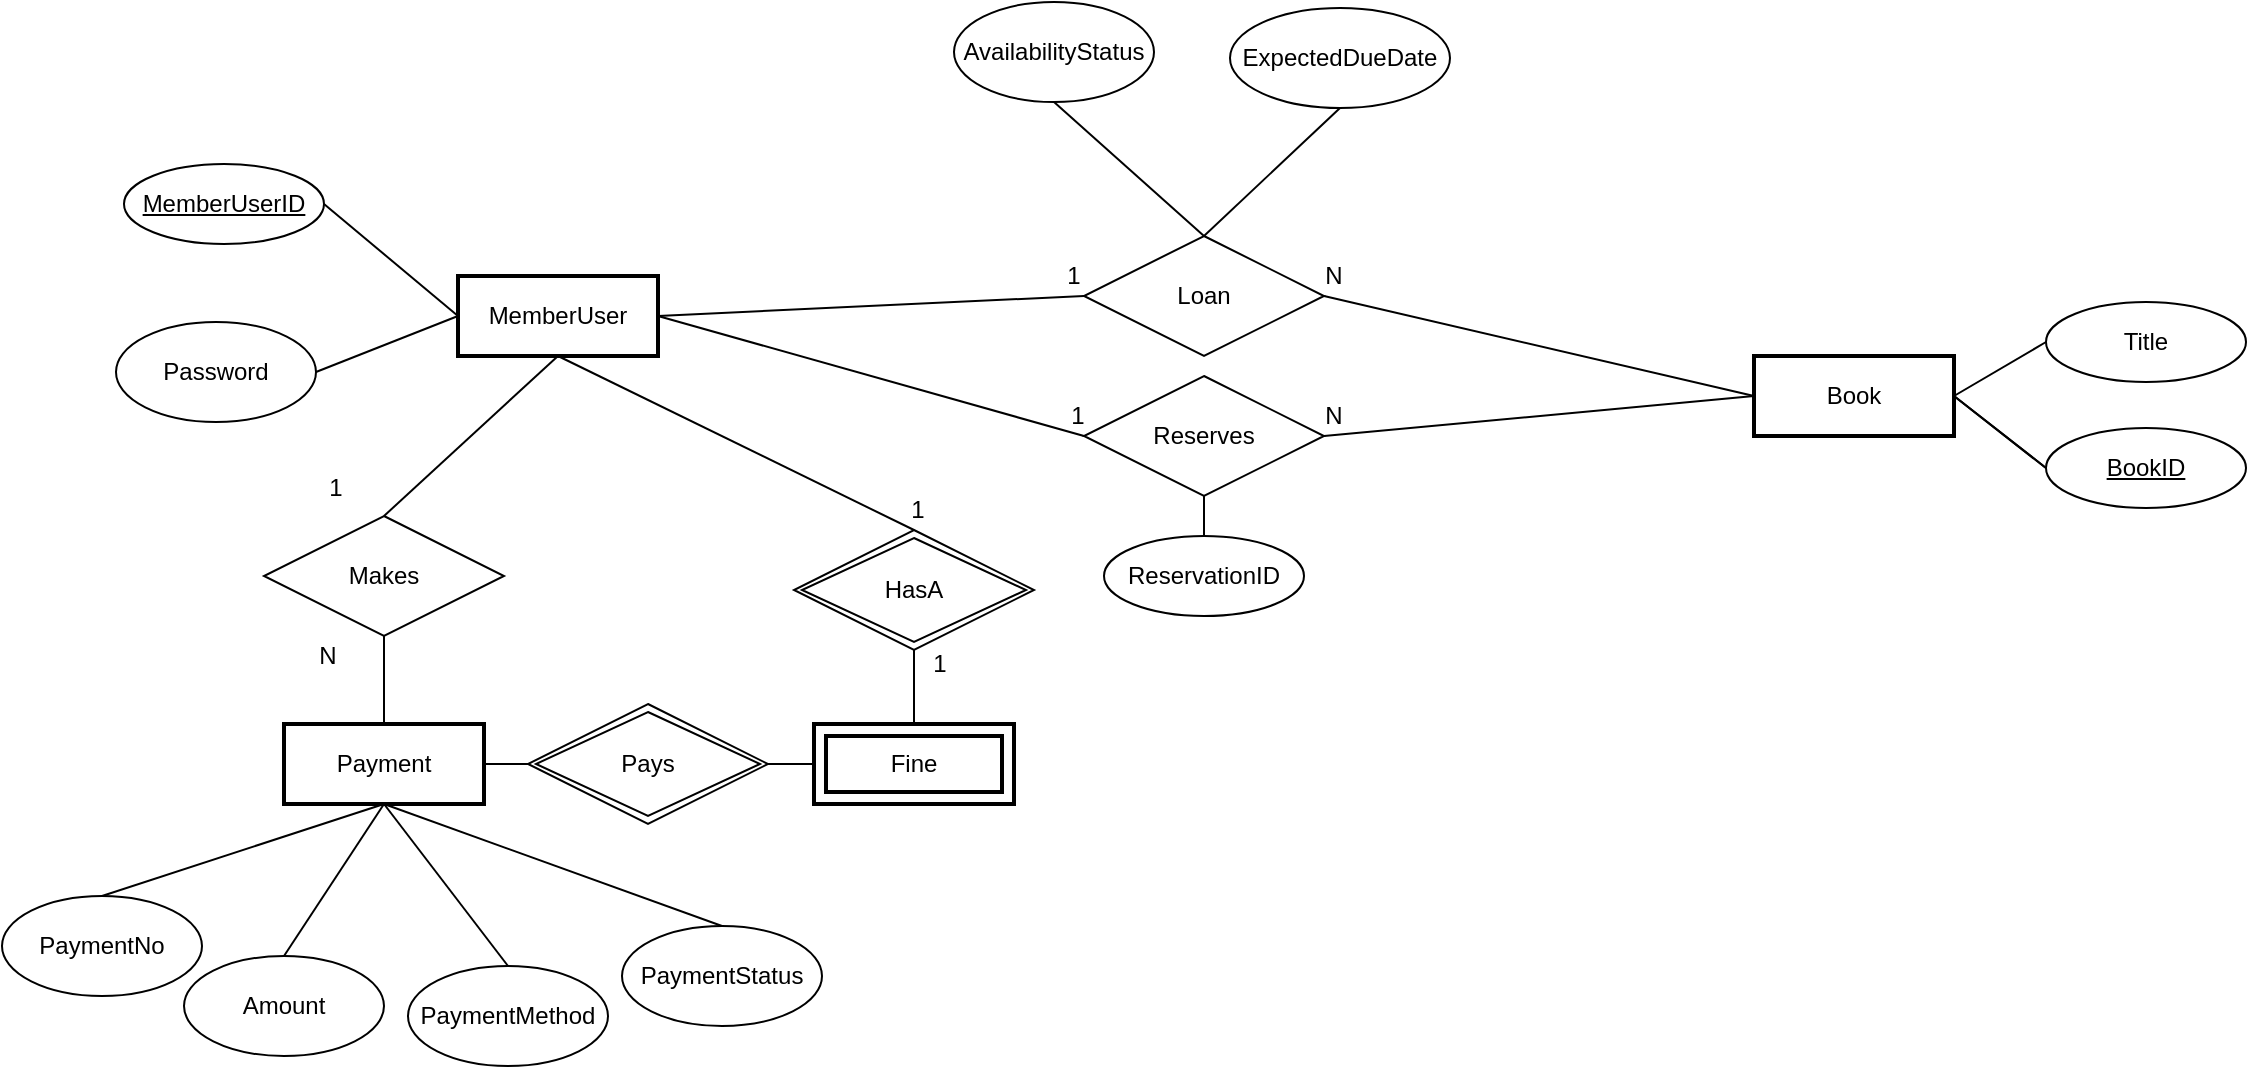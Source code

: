 <mxfile version="14.4.9" type="github" pages="6">
  <diagram name="Copy of Page-3" id="PqzURdLqVhEFqgUx-dth">
    <mxGraphModel dx="1326" dy="800" grid="0" gridSize="10" guides="1" tooltips="1" connect="1" arrows="1" fold="1" page="1" pageScale="1" pageWidth="1169" pageHeight="827" math="0" shadow="0">
      <root>
        <mxCell id="F8Fg1dKIksBZq_1egjj8-0" />
        <mxCell id="F8Fg1dKIksBZq_1egjj8-1" parent="F8Fg1dKIksBZq_1egjj8-0" />
        <mxCell id="F8Fg1dKIksBZq_1egjj8-2" value="MemberUser" style="whiteSpace=wrap;html=1;align=center;strokeWidth=2;" parent="F8Fg1dKIksBZq_1egjj8-1" vertex="1">
          <mxGeometry x="247" y="320" width="100" height="40" as="geometry" />
        </mxCell>
        <mxCell id="F8Fg1dKIksBZq_1egjj8-3" value="Book" style="whiteSpace=wrap;html=1;align=center;strokeWidth=2;" parent="F8Fg1dKIksBZq_1egjj8-1" vertex="1">
          <mxGeometry x="895" y="360" width="100" height="40" as="geometry" />
        </mxCell>
        <mxCell id="F8Fg1dKIksBZq_1egjj8-4" value="Loan" style="shape=rhombus;perimeter=rhombusPerimeter;whiteSpace=wrap;html=1;align=center;" parent="F8Fg1dKIksBZq_1egjj8-1" vertex="1">
          <mxGeometry x="560" y="300" width="120" height="60" as="geometry" />
        </mxCell>
        <mxCell id="F8Fg1dKIksBZq_1egjj8-5" value="MemberUserID" style="ellipse;whiteSpace=wrap;html=1;align=center;fontStyle=4;" parent="F8Fg1dKIksBZq_1egjj8-1" vertex="1">
          <mxGeometry x="80" y="264" width="100" height="40" as="geometry" />
        </mxCell>
        <mxCell id="F8Fg1dKIksBZq_1egjj8-6" value="Password" style="ellipse;whiteSpace=wrap;html=1;align=center;" parent="F8Fg1dKIksBZq_1egjj8-1" vertex="1">
          <mxGeometry x="76" y="343" width="100" height="50" as="geometry" />
        </mxCell>
        <mxCell id="F8Fg1dKIksBZq_1egjj8-7" value="" style="endArrow=none;html=1;entryX=0;entryY=0.5;entryDx=0;entryDy=0;exitX=1;exitY=0.5;exitDx=0;exitDy=0;" parent="F8Fg1dKIksBZq_1egjj8-1" source="F8Fg1dKIksBZq_1egjj8-5" target="F8Fg1dKIksBZq_1egjj8-2" edge="1">
          <mxGeometry width="50" height="50" relative="1" as="geometry">
            <mxPoint x="507" y="470" as="sourcePoint" />
            <mxPoint x="257" y="390" as="targetPoint" />
          </mxGeometry>
        </mxCell>
        <mxCell id="F8Fg1dKIksBZq_1egjj8-8" value="" style="endArrow=none;html=1;exitX=1;exitY=0.5;exitDx=0;exitDy=0;entryX=0;entryY=0.5;entryDx=0;entryDy=0;" parent="F8Fg1dKIksBZq_1egjj8-1" source="F8Fg1dKIksBZq_1egjj8-6" target="F8Fg1dKIksBZq_1egjj8-2" edge="1">
          <mxGeometry width="50" height="50" relative="1" as="geometry">
            <mxPoint x="507" y="470" as="sourcePoint" />
            <mxPoint x="185" y="440" as="targetPoint" />
          </mxGeometry>
        </mxCell>
        <mxCell id="F8Fg1dKIksBZq_1egjj8-9" value="Reserves" style="shape=rhombus;perimeter=rhombusPerimeter;whiteSpace=wrap;html=1;align=center;" parent="F8Fg1dKIksBZq_1egjj8-1" vertex="1">
          <mxGeometry x="560" y="370" width="120" height="60" as="geometry" />
        </mxCell>
        <mxCell id="F8Fg1dKIksBZq_1egjj8-10" value="BookID" style="ellipse;whiteSpace=wrap;html=1;align=center;fontStyle=4;" parent="F8Fg1dKIksBZq_1egjj8-1" vertex="1">
          <mxGeometry x="1041" y="396" width="100" height="40" as="geometry" />
        </mxCell>
        <mxCell id="F8Fg1dKIksBZq_1egjj8-11" value="" style="endArrow=none;html=1;rounded=0;entryX=0;entryY=0.5;entryDx=0;entryDy=0;exitX=1;exitY=0.5;exitDx=0;exitDy=0;" parent="F8Fg1dKIksBZq_1egjj8-1" source="F8Fg1dKIksBZq_1egjj8-2" target="F8Fg1dKIksBZq_1egjj8-4" edge="1">
          <mxGeometry relative="1" as="geometry">
            <mxPoint x="305" y="360" as="sourcePoint" />
            <mxPoint x="737" y="540" as="targetPoint" />
          </mxGeometry>
        </mxCell>
        <mxCell id="F8Fg1dKIksBZq_1egjj8-12" value="Title" style="ellipse;whiteSpace=wrap;html=1;align=center;fontStyle=0;" parent="F8Fg1dKIksBZq_1egjj8-1" vertex="1">
          <mxGeometry x="1041" y="333" width="100" height="40" as="geometry" />
        </mxCell>
        <mxCell id="F8Fg1dKIksBZq_1egjj8-13" value="ReservationID" style="ellipse;whiteSpace=wrap;html=1;align=center;fontStyle=0;" parent="F8Fg1dKIksBZq_1egjj8-1" vertex="1">
          <mxGeometry x="570" y="450" width="100" height="40" as="geometry" />
        </mxCell>
        <mxCell id="F8Fg1dKIksBZq_1egjj8-14" value="ExpectedDueDate" style="ellipse;whiteSpace=wrap;html=1;align=center;fontStyle=0;" parent="F8Fg1dKIksBZq_1egjj8-1" vertex="1">
          <mxGeometry x="633" y="186" width="110" height="50" as="geometry" />
        </mxCell>
        <mxCell id="F8Fg1dKIksBZq_1egjj8-15" value="" style="endArrow=none;html=1;rounded=0;exitX=1;exitY=0.5;exitDx=0;exitDy=0;entryX=0;entryY=0.5;entryDx=0;entryDy=0;" parent="F8Fg1dKIksBZq_1egjj8-1" source="F8Fg1dKIksBZq_1egjj8-3" target="F8Fg1dKIksBZq_1egjj8-10" edge="1">
          <mxGeometry relative="1" as="geometry">
            <mxPoint x="545" y="380" as="sourcePoint" />
            <mxPoint x="685" y="300" as="targetPoint" />
          </mxGeometry>
        </mxCell>
        <mxCell id="F8Fg1dKIksBZq_1egjj8-16" value="" style="endArrow=none;html=1;entryX=0;entryY=0.5;entryDx=0;entryDy=0;exitX=1;exitY=0.5;exitDx=0;exitDy=0;" parent="F8Fg1dKIksBZq_1egjj8-1" source="F8Fg1dKIksBZq_1egjj8-3" target="F8Fg1dKIksBZq_1egjj8-10" edge="1">
          <mxGeometry width="50" height="50" relative="1" as="geometry">
            <mxPoint x="815" y="480" as="sourcePoint" />
            <mxPoint x="865" y="430" as="targetPoint" />
          </mxGeometry>
        </mxCell>
        <mxCell id="F8Fg1dKIksBZq_1egjj8-17" value="" style="endArrow=none;html=1;rounded=0;exitX=1;exitY=0.5;exitDx=0;exitDy=0;entryX=0;entryY=0.5;entryDx=0;entryDy=0;" parent="F8Fg1dKIksBZq_1egjj8-1" source="F8Fg1dKIksBZq_1egjj8-3" target="F8Fg1dKIksBZq_1egjj8-12" edge="1">
          <mxGeometry relative="1" as="geometry">
            <mxPoint x="985" y="400" as="sourcePoint" />
            <mxPoint x="1035" y="270" as="targetPoint" />
          </mxGeometry>
        </mxCell>
        <mxCell id="F8Fg1dKIksBZq_1egjj8-18" value="" style="endArrow=none;html=1;rounded=0;exitX=0.5;exitY=1;exitDx=0;exitDy=0;entryX=0.5;entryY=0;entryDx=0;entryDy=0;" parent="F8Fg1dKIksBZq_1egjj8-1" source="F8Fg1dKIksBZq_1egjj8-9" target="F8Fg1dKIksBZq_1egjj8-13" edge="1">
          <mxGeometry relative="1" as="geometry">
            <mxPoint x="985" y="400" as="sourcePoint" />
            <mxPoint x="1035" y="330" as="targetPoint" />
          </mxGeometry>
        </mxCell>
        <mxCell id="F8Fg1dKIksBZq_1egjj8-19" value="" style="endArrow=none;html=1;rounded=0;entryX=0.5;entryY=1;entryDx=0;entryDy=0;exitX=0.5;exitY=0;exitDx=0;exitDy=0;" parent="F8Fg1dKIksBZq_1egjj8-1" source="F8Fg1dKIksBZq_1egjj8-4" target="F8Fg1dKIksBZq_1egjj8-14" edge="1">
          <mxGeometry relative="1" as="geometry">
            <mxPoint x="1005" y="400" as="sourcePoint" />
            <mxPoint x="1045" y="400" as="targetPoint" />
          </mxGeometry>
        </mxCell>
        <mxCell id="F8Fg1dKIksBZq_1egjj8-20" value="" style="endArrow=none;html=1;rounded=0;entryX=1;entryY=0.5;entryDx=0;entryDy=0;exitX=0;exitY=0.5;exitDx=0;exitDy=0;" parent="F8Fg1dKIksBZq_1egjj8-1" source="F8Fg1dKIksBZq_1egjj8-3" target="F8Fg1dKIksBZq_1egjj8-4" edge="1">
          <mxGeometry relative="1" as="geometry">
            <mxPoint x="557" y="460" as="sourcePoint" />
            <mxPoint x="717" y="460" as="targetPoint" />
          </mxGeometry>
        </mxCell>
        <mxCell id="F8Fg1dKIksBZq_1egjj8-23" value="" style="endArrow=none;html=1;exitX=0.5;exitY=0;exitDx=0;exitDy=0;entryX=0.5;entryY=1;entryDx=0;entryDy=0;" parent="F8Fg1dKIksBZq_1egjj8-1" edge="1" target="F8Fg1dKIksBZq_1egjj8-74" source="F8Fg1dKIksBZq_1egjj8-70">
          <mxGeometry width="50" height="50" relative="1" as="geometry">
            <mxPoint x="295" y="520" as="sourcePoint" />
            <mxPoint x="295" y="490" as="targetPoint" />
          </mxGeometry>
        </mxCell>
        <mxCell id="F8Fg1dKIksBZq_1egjj8-24" value="" style="endArrow=none;html=1;exitX=0.5;exitY=0;exitDx=0;exitDy=0;entryX=0.5;entryY=1;entryDx=0;entryDy=0;" parent="F8Fg1dKIksBZq_1egjj8-1" target="F8Fg1dKIksBZq_1egjj8-2" edge="1" source="F8Fg1dKIksBZq_1egjj8-74">
          <mxGeometry width="50" height="50" relative="1" as="geometry">
            <mxPoint x="295" y="430" as="sourcePoint" />
            <mxPoint x="647" y="650" as="targetPoint" />
          </mxGeometry>
        </mxCell>
        <mxCell id="F8Fg1dKIksBZq_1egjj8-35" value="PaymentNo" style="ellipse;whiteSpace=wrap;html=1;align=center;" parent="F8Fg1dKIksBZq_1egjj8-1" vertex="1">
          <mxGeometry x="19" y="630" width="100" height="50" as="geometry" />
        </mxCell>
        <mxCell id="F8Fg1dKIksBZq_1egjj8-36" value="Amount" style="ellipse;whiteSpace=wrap;html=1;align=center;" parent="F8Fg1dKIksBZq_1egjj8-1" vertex="1">
          <mxGeometry x="110" y="660" width="100" height="50" as="geometry" />
        </mxCell>
        <mxCell id="F8Fg1dKIksBZq_1egjj8-37" value="PaymentMethod" style="ellipse;whiteSpace=wrap;html=1;align=center;" parent="F8Fg1dKIksBZq_1egjj8-1" vertex="1">
          <mxGeometry x="222" y="665" width="100" height="50" as="geometry" />
        </mxCell>
        <mxCell id="F8Fg1dKIksBZq_1egjj8-38" value="PaymentStatus" style="ellipse;whiteSpace=wrap;html=1;align=center;" parent="F8Fg1dKIksBZq_1egjj8-1" vertex="1">
          <mxGeometry x="329" y="645" width="100" height="50" as="geometry" />
        </mxCell>
        <mxCell id="F8Fg1dKIksBZq_1egjj8-39" value="" style="endArrow=none;html=1;exitX=0.5;exitY=0;exitDx=0;exitDy=0;entryX=0.5;entryY=1;entryDx=0;entryDy=0;" parent="F8Fg1dKIksBZq_1egjj8-1" source="F8Fg1dKIksBZq_1egjj8-35" edge="1" target="F8Fg1dKIksBZq_1egjj8-70">
          <mxGeometry width="50" height="50" relative="1" as="geometry">
            <mxPoint x="155" y="715" as="sourcePoint" />
            <mxPoint x="295" y="560" as="targetPoint" />
          </mxGeometry>
        </mxCell>
        <mxCell id="F8Fg1dKIksBZq_1egjj8-40" value="" style="endArrow=none;html=1;exitX=0.5;exitY=0;exitDx=0;exitDy=0;entryX=0.5;entryY=1;entryDx=0;entryDy=0;" parent="F8Fg1dKIksBZq_1egjj8-1" source="F8Fg1dKIksBZq_1egjj8-36" edge="1" target="F8Fg1dKIksBZq_1egjj8-70">
          <mxGeometry width="50" height="50" relative="1" as="geometry">
            <mxPoint x="143" y="715" as="sourcePoint" />
            <mxPoint x="295" y="554" as="targetPoint" />
          </mxGeometry>
        </mxCell>
        <mxCell id="F8Fg1dKIksBZq_1egjj8-41" value="" style="endArrow=none;html=1;exitX=0.5;exitY=0;exitDx=0;exitDy=0;entryX=0.5;entryY=1;entryDx=0;entryDy=0;" parent="F8Fg1dKIksBZq_1egjj8-1" source="F8Fg1dKIksBZq_1egjj8-37" edge="1" target="F8Fg1dKIksBZq_1egjj8-70">
          <mxGeometry width="50" height="50" relative="1" as="geometry">
            <mxPoint x="203" y="730" as="sourcePoint" />
            <mxPoint x="295" y="590" as="targetPoint" />
          </mxGeometry>
        </mxCell>
        <mxCell id="F8Fg1dKIksBZq_1egjj8-42" value="" style="endArrow=none;html=1;exitX=0.5;exitY=0;exitDx=0;exitDy=0;entryX=0.5;entryY=1;entryDx=0;entryDy=0;" parent="F8Fg1dKIksBZq_1egjj8-1" source="F8Fg1dKIksBZq_1egjj8-38" edge="1" target="F8Fg1dKIksBZq_1egjj8-70">
          <mxGeometry width="50" height="50" relative="1" as="geometry">
            <mxPoint x="455" y="700" as="sourcePoint" />
            <mxPoint x="295" y="560" as="targetPoint" />
          </mxGeometry>
        </mxCell>
        <mxCell id="F8Fg1dKIksBZq_1egjj8-44" value="AvailabilityStatus" style="ellipse;whiteSpace=wrap;html=1;align=center;" parent="F8Fg1dKIksBZq_1egjj8-1" vertex="1">
          <mxGeometry x="495" y="183" width="100" height="50" as="geometry" />
        </mxCell>
        <mxCell id="F8Fg1dKIksBZq_1egjj8-45" value="" style="endArrow=none;html=1;entryX=0.5;entryY=1;entryDx=0;entryDy=0;exitX=0.5;exitY=0;exitDx=0;exitDy=0;" parent="F8Fg1dKIksBZq_1egjj8-1" source="F8Fg1dKIksBZq_1egjj8-4" target="F8Fg1dKIksBZq_1egjj8-44" edge="1">
          <mxGeometry width="50" height="50" relative="1" as="geometry">
            <mxPoint x="635" y="234.34" as="sourcePoint" />
            <mxPoint x="245.5" y="224.34" as="targetPoint" />
          </mxGeometry>
        </mxCell>
        <mxCell id="F8Fg1dKIksBZq_1egjj8-53" value="" style="endArrow=none;html=1;rounded=0;entryX=0;entryY=0.5;entryDx=0;entryDy=0;exitX=1;exitY=0.5;exitDx=0;exitDy=0;" parent="F8Fg1dKIksBZq_1egjj8-1" source="F8Fg1dKIksBZq_1egjj8-2" target="F8Fg1dKIksBZq_1egjj8-9" edge="1">
          <mxGeometry relative="1" as="geometry">
            <mxPoint x="425" y="390" as="sourcePoint" />
            <mxPoint x="565" y="380" as="targetPoint" />
          </mxGeometry>
        </mxCell>
        <mxCell id="F8Fg1dKIksBZq_1egjj8-54" value="" style="endArrow=none;html=1;rounded=0;entryX=1;entryY=0.5;entryDx=0;entryDy=0;exitX=0;exitY=0.5;exitDx=0;exitDy=0;" parent="F8Fg1dKIksBZq_1egjj8-1" source="F8Fg1dKIksBZq_1egjj8-3" target="F8Fg1dKIksBZq_1egjj8-9" edge="1">
          <mxGeometry relative="1" as="geometry">
            <mxPoint x="785" y="420" as="sourcePoint" />
            <mxPoint x="690" y="370" as="targetPoint" />
          </mxGeometry>
        </mxCell>
        <mxCell id="F8Fg1dKIksBZq_1egjj8-58" value="1" style="text;html=1;strokeColor=none;fillColor=none;align=center;verticalAlign=middle;whiteSpace=wrap;rounded=0;" parent="F8Fg1dKIksBZq_1egjj8-1" vertex="1">
          <mxGeometry x="535" y="310" width="40" height="20" as="geometry" />
        </mxCell>
        <mxCell id="F8Fg1dKIksBZq_1egjj8-59" value="1" style="text;html=1;strokeColor=none;fillColor=none;align=center;verticalAlign=middle;whiteSpace=wrap;rounded=0;" parent="F8Fg1dKIksBZq_1egjj8-1" vertex="1">
          <mxGeometry x="166" y="416.0" width="40" height="20" as="geometry" />
        </mxCell>
        <mxCell id="F8Fg1dKIksBZq_1egjj8-61" value="N" style="text;html=1;strokeColor=none;fillColor=none;align=center;verticalAlign=middle;whiteSpace=wrap;rounded=0;" parent="F8Fg1dKIksBZq_1egjj8-1" vertex="1">
          <mxGeometry x="162" y="500" width="40" height="20" as="geometry" />
        </mxCell>
        <mxCell id="F8Fg1dKIksBZq_1egjj8-62" value="N" style="text;html=1;strokeColor=none;fillColor=none;align=center;verticalAlign=middle;whiteSpace=wrap;rounded=0;" parent="F8Fg1dKIksBZq_1egjj8-1" vertex="1">
          <mxGeometry x="665" y="310" width="40" height="20" as="geometry" />
        </mxCell>
        <mxCell id="F8Fg1dKIksBZq_1egjj8-63" value="1" style="text;html=1;strokeColor=none;fillColor=none;align=center;verticalAlign=middle;whiteSpace=wrap;rounded=0;" parent="F8Fg1dKIksBZq_1egjj8-1" vertex="1">
          <mxGeometry x="457" y="427" width="40" height="20" as="geometry" />
        </mxCell>
        <mxCell id="F8Fg1dKIksBZq_1egjj8-64" value="1" style="text;html=1;strokeColor=none;fillColor=none;align=center;verticalAlign=middle;whiteSpace=wrap;rounded=0;" parent="F8Fg1dKIksBZq_1egjj8-1" vertex="1">
          <mxGeometry x="537" y="380" width="40" height="20" as="geometry" />
        </mxCell>
        <mxCell id="F8Fg1dKIksBZq_1egjj8-66" value="N" style="text;html=1;strokeColor=none;fillColor=none;align=center;verticalAlign=middle;whiteSpace=wrap;rounded=0;" parent="F8Fg1dKIksBZq_1egjj8-1" vertex="1">
          <mxGeometry x="665" y="380" width="40" height="20" as="geometry" />
        </mxCell>
        <mxCell id="F8Fg1dKIksBZq_1egjj8-70" value="Payment" style="whiteSpace=wrap;html=1;align=center;strokeWidth=2;" parent="F8Fg1dKIksBZq_1egjj8-1" vertex="1">
          <mxGeometry x="160" y="544" width="100" height="40" as="geometry" />
        </mxCell>
        <mxCell id="F8Fg1dKIksBZq_1egjj8-71" value="Fine" style="shape=ext;margin=3;double=1;whiteSpace=wrap;html=1;align=center;strokeWidth=2;" parent="F8Fg1dKIksBZq_1egjj8-1" vertex="1">
          <mxGeometry x="425" y="544" width="100" height="40" as="geometry" />
        </mxCell>
        <mxCell id="F8Fg1dKIksBZq_1egjj8-72" value="Pays" style="shape=rhombus;double=1;perimeter=rhombusPerimeter;whiteSpace=wrap;html=1;align=center;" parent="F8Fg1dKIksBZq_1egjj8-1" vertex="1">
          <mxGeometry x="282" y="534" width="120" height="60" as="geometry" />
        </mxCell>
        <mxCell id="F8Fg1dKIksBZq_1egjj8-74" value="Makes" style="shape=rhombus;perimeter=rhombusPerimeter;whiteSpace=wrap;html=1;align=center;" parent="F8Fg1dKIksBZq_1egjj8-1" vertex="1">
          <mxGeometry x="150" y="440" width="120" height="60" as="geometry" />
        </mxCell>
        <mxCell id="F8Fg1dKIksBZq_1egjj8-77" value="" style="endArrow=none;html=1;exitX=1;exitY=0.5;exitDx=0;exitDy=0;entryX=0;entryY=0.5;entryDx=0;entryDy=0;" parent="F8Fg1dKIksBZq_1egjj8-1" source="F8Fg1dKIksBZq_1egjj8-70" edge="1" target="F8Fg1dKIksBZq_1egjj8-72">
          <mxGeometry width="50" height="50" relative="1" as="geometry">
            <mxPoint x="661" y="572" as="sourcePoint" />
            <mxPoint x="413" y="538" as="targetPoint" />
          </mxGeometry>
        </mxCell>
        <mxCell id="F8Fg1dKIksBZq_1egjj8-78" value="" style="endArrow=none;html=1;exitX=1;exitY=0.5;exitDx=0;exitDy=0;entryX=0;entryY=0.5;entryDx=0;entryDy=0;" parent="F8Fg1dKIksBZq_1egjj8-1" source="F8Fg1dKIksBZq_1egjj8-72" target="F8Fg1dKIksBZq_1egjj8-71" edge="1">
          <mxGeometry width="50" height="50" relative="1" as="geometry">
            <mxPoint x="661" y="572" as="sourcePoint" />
            <mxPoint x="711" y="522" as="targetPoint" />
          </mxGeometry>
        </mxCell>
        <mxCell id="yi-Hq53_rYNxbSAxYoeN-0" value="" style="endArrow=none;html=1;entryX=0.5;entryY=1;entryDx=0;entryDy=0;exitX=0.5;exitY=0;exitDx=0;exitDy=0;" edge="1" parent="F8Fg1dKIksBZq_1egjj8-1" source="yi-Hq53_rYNxbSAxYoeN-3" target="F8Fg1dKIksBZq_1egjj8-2">
          <mxGeometry width="50" height="50" relative="1" as="geometry">
            <mxPoint x="354" y="418" as="sourcePoint" />
            <mxPoint x="600" y="515" as="targetPoint" />
          </mxGeometry>
        </mxCell>
        <mxCell id="yi-Hq53_rYNxbSAxYoeN-3" value="HasA" style="shape=rhombus;double=1;perimeter=rhombusPerimeter;whiteSpace=wrap;html=1;align=center;" vertex="1" parent="F8Fg1dKIksBZq_1egjj8-1">
          <mxGeometry x="415" y="447" width="120" height="60" as="geometry" />
        </mxCell>
        <mxCell id="yi-Hq53_rYNxbSAxYoeN-4" value="" style="endArrow=none;html=1;entryX=0.5;entryY=1;entryDx=0;entryDy=0;exitX=0.5;exitY=0;exitDx=0;exitDy=0;" edge="1" parent="F8Fg1dKIksBZq_1egjj8-1" source="F8Fg1dKIksBZq_1egjj8-71" target="yi-Hq53_rYNxbSAxYoeN-3">
          <mxGeometry width="50" height="50" relative="1" as="geometry">
            <mxPoint x="404" y="530" as="sourcePoint" />
            <mxPoint x="454" y="480" as="targetPoint" />
          </mxGeometry>
        </mxCell>
        <mxCell id="yi-Hq53_rYNxbSAxYoeN-5" value="1" style="text;html=1;strokeColor=none;fillColor=none;align=center;verticalAlign=middle;whiteSpace=wrap;rounded=0;" vertex="1" parent="F8Fg1dKIksBZq_1egjj8-1">
          <mxGeometry x="468" y="504" width="40" height="20" as="geometry" />
        </mxCell>
      </root>
    </mxGraphModel>
  </diagram>
  <diagram id="7yjsdwkE0pjcYwVuFHQ9" name="Page-3">
    <mxGraphModel dx="928" dy="560" grid="0" gridSize="10" guides="1" tooltips="1" connect="1" arrows="1" fold="1" page="1" pageScale="1" pageWidth="1169" pageHeight="827" math="0" shadow="0">
      <root>
        <mxCell id="kls0ujeYb6ur-3lqEu9t-0" />
        <mxCell id="kls0ujeYb6ur-3lqEu9t-1" parent="kls0ujeYb6ur-3lqEu9t-0" />
        <mxCell id="kls0ujeYb6ur-3lqEu9t-2" value="MemberUser" style="whiteSpace=wrap;html=1;align=center;strokeWidth=2;" parent="kls0ujeYb6ur-3lqEu9t-1" vertex="1">
          <mxGeometry x="240" y="360" width="100" height="40" as="geometry" />
        </mxCell>
        <mxCell id="kls0ujeYb6ur-3lqEu9t-3" value="Book" style="whiteSpace=wrap;html=1;align=center;strokeWidth=2;" parent="kls0ujeYb6ur-3lqEu9t-1" vertex="1">
          <mxGeometry x="890" y="360" width="100" height="40" as="geometry" />
        </mxCell>
        <mxCell id="kls0ujeYb6ur-3lqEu9t-4" value="Borrows" style="shape=rhombus;perimeter=rhombusPerimeter;whiteSpace=wrap;html=1;align=center;" parent="kls0ujeYb6ur-3lqEu9t-1" vertex="1">
          <mxGeometry x="555" y="300" width="120" height="60" as="geometry" />
        </mxCell>
        <mxCell id="kls0ujeYb6ur-3lqEu9t-6" value="MemberUserID" style="ellipse;whiteSpace=wrap;html=1;align=center;fontStyle=4;" parent="kls0ujeYb6ur-3lqEu9t-1" vertex="1">
          <mxGeometry x="30" y="340" width="100" height="40" as="geometry" />
        </mxCell>
        <mxCell id="kls0ujeYb6ur-3lqEu9t-7" value="Password" style="ellipse;whiteSpace=wrap;html=1;align=center;" parent="kls0ujeYb6ur-3lqEu9t-1" vertex="1">
          <mxGeometry x="30" y="410" width="100" height="50" as="geometry" />
        </mxCell>
        <mxCell id="kls0ujeYb6ur-3lqEu9t-8" value="" style="endArrow=none;html=1;entryX=0;entryY=0.5;entryDx=0;entryDy=0;exitX=1;exitY=0.5;exitDx=0;exitDy=0;" parent="kls0ujeYb6ur-3lqEu9t-1" source="kls0ujeYb6ur-3lqEu9t-6" target="kls0ujeYb6ur-3lqEu9t-2" edge="1">
          <mxGeometry width="50" height="50" relative="1" as="geometry">
            <mxPoint x="502" y="470" as="sourcePoint" />
            <mxPoint x="252" y="390" as="targetPoint" />
          </mxGeometry>
        </mxCell>
        <mxCell id="kls0ujeYb6ur-3lqEu9t-9" value="" style="endArrow=none;html=1;exitX=1;exitY=0.5;exitDx=0;exitDy=0;entryX=0;entryY=0.5;entryDx=0;entryDy=0;" parent="kls0ujeYb6ur-3lqEu9t-1" source="kls0ujeYb6ur-3lqEu9t-7" target="kls0ujeYb6ur-3lqEu9t-2" edge="1">
          <mxGeometry width="50" height="50" relative="1" as="geometry">
            <mxPoint x="502" y="470" as="sourcePoint" />
            <mxPoint x="180" y="440" as="targetPoint" />
          </mxGeometry>
        </mxCell>
        <mxCell id="kls0ujeYb6ur-3lqEu9t-11" value="Renew" style="shape=rhombus;perimeter=rhombusPerimeter;whiteSpace=wrap;html=1;align=center;" parent="kls0ujeYb6ur-3lqEu9t-1" vertex="1">
          <mxGeometry x="555" y="370" width="120" height="60" as="geometry" />
        </mxCell>
        <mxCell id="TosRlTblVIf2SRbl5WzK-0" value="BookID" style="ellipse;whiteSpace=wrap;html=1;align=center;fontStyle=4;" parent="kls0ujeYb6ur-3lqEu9t-1" vertex="1">
          <mxGeometry x="1050" y="250" width="100" height="40" as="geometry" />
        </mxCell>
        <mxCell id="CUc9_mcJUFHfz5RURq70-0" value="" style="endArrow=none;html=1;rounded=0;entryX=0;entryY=0.5;entryDx=0;entryDy=0;exitX=1;exitY=0.5;exitDx=0;exitDy=0;" parent="kls0ujeYb6ur-3lqEu9t-1" source="kls0ujeYb6ur-3lqEu9t-2" target="kls0ujeYb6ur-3lqEu9t-4" edge="1">
          <mxGeometry relative="1" as="geometry">
            <mxPoint x="300" y="360" as="sourcePoint" />
            <mxPoint x="732" y="540" as="targetPoint" />
          </mxGeometry>
        </mxCell>
        <mxCell id="TosRlTblVIf2SRbl5WzK-1" value="Title" style="ellipse;whiteSpace=wrap;html=1;align=center;fontStyle=0;" parent="kls0ujeYb6ur-3lqEu9t-1" vertex="1">
          <mxGeometry x="1050" y="310" width="100" height="40" as="geometry" />
        </mxCell>
        <mxCell id="NKtiN-CC6Uq97qLRMKE--0" value="AvailabilityStatus" style="ellipse;whiteSpace=wrap;html=1;align=center;fontStyle=0;" parent="kls0ujeYb6ur-3lqEu9t-1" vertex="1">
          <mxGeometry x="1050" y="380" width="100" height="40" as="geometry" />
        </mxCell>
        <mxCell id="NKtiN-CC6Uq97qLRMKE--2" value="ExpectedDueDate" style="ellipse;whiteSpace=wrap;html=1;align=center;fontStyle=0;" parent="kls0ujeYb6ur-3lqEu9t-1" vertex="1">
          <mxGeometry x="1040" y="450" width="110" height="50" as="geometry" />
        </mxCell>
        <mxCell id="NKtiN-CC6Uq97qLRMKE--3" value="" style="endArrow=none;html=1;rounded=0;exitX=1;exitY=0.5;exitDx=0;exitDy=0;entryX=0;entryY=0.5;entryDx=0;entryDy=0;" parent="kls0ujeYb6ur-3lqEu9t-1" source="kls0ujeYb6ur-3lqEu9t-3" target="TosRlTblVIf2SRbl5WzK-0" edge="1">
          <mxGeometry relative="1" as="geometry">
            <mxPoint x="540" y="380" as="sourcePoint" />
            <mxPoint x="680" y="300" as="targetPoint" />
          </mxGeometry>
        </mxCell>
        <mxCell id="7rnn8YHPUlDlvp7Fxkhg-0" value="" style="endArrow=none;html=1;entryX=0;entryY=0.5;entryDx=0;entryDy=0;exitX=1;exitY=0.5;exitDx=0;exitDy=0;" parent="kls0ujeYb6ur-3lqEu9t-1" source="kls0ujeYb6ur-3lqEu9t-3" target="TosRlTblVIf2SRbl5WzK-0" edge="1">
          <mxGeometry width="50" height="50" relative="1" as="geometry">
            <mxPoint x="810" y="480" as="sourcePoint" />
            <mxPoint x="860" y="430" as="targetPoint" />
          </mxGeometry>
        </mxCell>
        <mxCell id="NKtiN-CC6Uq97qLRMKE--5" value="" style="endArrow=none;html=1;rounded=0;exitX=1;exitY=0.5;exitDx=0;exitDy=0;entryX=0;entryY=0.5;entryDx=0;entryDy=0;" parent="kls0ujeYb6ur-3lqEu9t-1" source="kls0ujeYb6ur-3lqEu9t-3" target="TosRlTblVIf2SRbl5WzK-1" edge="1">
          <mxGeometry relative="1" as="geometry">
            <mxPoint x="980" y="400" as="sourcePoint" />
            <mxPoint x="1030" y="270" as="targetPoint" />
          </mxGeometry>
        </mxCell>
        <mxCell id="NKtiN-CC6Uq97qLRMKE--6" value="" style="endArrow=none;html=1;rounded=0;exitX=1;exitY=0.5;exitDx=0;exitDy=0;entryX=0;entryY=0.5;entryDx=0;entryDy=0;" parent="kls0ujeYb6ur-3lqEu9t-1" source="kls0ujeYb6ur-3lqEu9t-3" target="NKtiN-CC6Uq97qLRMKE--0" edge="1">
          <mxGeometry relative="1" as="geometry">
            <mxPoint x="980" y="400" as="sourcePoint" />
            <mxPoint x="1030" y="330" as="targetPoint" />
          </mxGeometry>
        </mxCell>
        <mxCell id="NKtiN-CC6Uq97qLRMKE--8" value="" style="endArrow=none;html=1;rounded=0;entryX=0.03;entryY=0.35;entryDx=0;entryDy=0;entryPerimeter=0;exitX=1;exitY=0.5;exitDx=0;exitDy=0;" parent="kls0ujeYb6ur-3lqEu9t-1" source="kls0ujeYb6ur-3lqEu9t-3" target="NKtiN-CC6Uq97qLRMKE--2" edge="1">
          <mxGeometry relative="1" as="geometry">
            <mxPoint x="1000" y="400" as="sourcePoint" />
            <mxPoint x="1040" y="400" as="targetPoint" />
          </mxGeometry>
        </mxCell>
        <mxCell id="7rnn8YHPUlDlvp7Fxkhg-6" value="" style="endArrow=none;html=1;rounded=0;entryX=1;entryY=0.5;entryDx=0;entryDy=0;exitX=0;exitY=0.5;exitDx=0;exitDy=0;" parent="kls0ujeYb6ur-3lqEu9t-1" source="kls0ujeYb6ur-3lqEu9t-3" target="kls0ujeYb6ur-3lqEu9t-4" edge="1">
          <mxGeometry relative="1" as="geometry">
            <mxPoint x="552" y="460" as="sourcePoint" />
            <mxPoint x="712" y="460" as="targetPoint" />
          </mxGeometry>
        </mxCell>
        <mxCell id="MKsPbaf4J4Z8LF9F175A-6" value="Returns" style="rhombus;whiteSpace=wrap;html=1;" parent="kls0ujeYb6ur-3lqEu9t-1" vertex="1">
          <mxGeometry x="560" y="450" width="110" height="50" as="geometry" />
        </mxCell>
        <mxCell id="Yc1H0NNU_rApJqrL4BW1-1" value="Fine" style="shape=ext;margin=3;double=1;whiteSpace=wrap;html=1;align=center;strokeWidth=2;" parent="kls0ujeYb6ur-3lqEu9t-1" vertex="1">
          <mxGeometry x="240" y="520" width="100" height="40" as="geometry" />
        </mxCell>
        <mxCell id="Yc1H0NNU_rApJqrL4BW1-5" value="" style="endArrow=none;html=1;exitX=0.5;exitY=0;exitDx=0;exitDy=0;entryX=0.5;entryY=1;entryDx=0;entryDy=0;" parent="kls0ujeYb6ur-3lqEu9t-1" source="Yc1H0NNU_rApJqrL4BW1-1" target="f0cg4R2belfKdEs78Dft-28" edge="1">
          <mxGeometry width="50" height="50" relative="1" as="geometry">
            <mxPoint x="330" y="570" as="sourcePoint" />
            <mxPoint x="350" y="550" as="targetPoint" />
          </mxGeometry>
        </mxCell>
        <mxCell id="Yc1H0NNU_rApJqrL4BW1-6" value="" style="endArrow=none;html=1;exitX=0.5;exitY=0;exitDx=0;exitDy=0;" parent="kls0ujeYb6ur-3lqEu9t-1" source="f0cg4R2belfKdEs78Dft-28" target="kls0ujeYb6ur-3lqEu9t-2" edge="1">
          <mxGeometry width="50" height="50" relative="1" as="geometry">
            <mxPoint x="320" y="450" as="sourcePoint" />
            <mxPoint x="642" y="650" as="targetPoint" />
          </mxGeometry>
        </mxCell>
        <mxCell id="9U8KDDrUURp2yVEStr0e-0" value="Administrative User" style="whiteSpace=wrap;html=1;align=center;strokeWidth=2;" parent="kls0ujeYb6ur-3lqEu9t-1" vertex="1">
          <mxGeometry x="240" y="120" width="100" height="40" as="geometry" />
        </mxCell>
        <mxCell id="9U8KDDrUURp2yVEStr0e-1" value="AdminUserID" style="ellipse;whiteSpace=wrap;html=1;align=center;fontStyle=4;" parent="kls0ujeYb6ur-3lqEu9t-1" vertex="1">
          <mxGeometry x="28" y="84.34" width="100" height="40" as="geometry" />
        </mxCell>
        <mxCell id="9U8KDDrUURp2yVEStr0e-2" value="Password" style="ellipse;whiteSpace=wrap;html=1;align=center;" parent="kls0ujeYb6ur-3lqEu9t-1" vertex="1">
          <mxGeometry x="30" y="144.34" width="100" height="50" as="geometry" />
        </mxCell>
        <mxCell id="9U8KDDrUURp2yVEStr0e-3" value="" style="endArrow=none;html=1;exitX=1;exitY=0.5;exitDx=0;exitDy=0;entryX=0;entryY=0.5;entryDx=0;entryDy=0;" parent="kls0ujeYb6ur-3lqEu9t-1" source="9U8KDDrUURp2yVEStr0e-1" target="9U8KDDrUURp2yVEStr0e-0" edge="1">
          <mxGeometry width="50" height="50" relative="1" as="geometry">
            <mxPoint x="170" y="154.34" as="sourcePoint" />
            <mxPoint x="168" y="89.34" as="targetPoint" />
          </mxGeometry>
        </mxCell>
        <mxCell id="9U8KDDrUURp2yVEStr0e-5" value="" style="endArrow=none;html=1;exitX=1;exitY=0.5;exitDx=0;exitDy=0;entryX=0;entryY=0.5;entryDx=0;entryDy=0;" parent="kls0ujeYb6ur-3lqEu9t-1" source="9U8KDDrUURp2yVEStr0e-2" target="9U8KDDrUURp2yVEStr0e-0" edge="1">
          <mxGeometry width="50" height="50" relative="1" as="geometry">
            <mxPoint x="150" y="404.34" as="sourcePoint" />
            <mxPoint x="168" y="209.34" as="targetPoint" />
          </mxGeometry>
        </mxCell>
        <mxCell id="9U8KDDrUURp2yVEStr0e-6" value="Tracks" style="shape=rhombus;perimeter=rhombusPerimeter;whiteSpace=wrap;html=1;align=center;" parent="kls0ujeYb6ur-3lqEu9t-1" vertex="1">
          <mxGeometry x="230" y="234.34" width="120" height="60" as="geometry" />
        </mxCell>
        <mxCell id="9U8KDDrUURp2yVEStr0e-7" value="" style="endArrow=none;html=1;rounded=0;exitX=0.5;exitY=1;exitDx=0;exitDy=0;entryX=0.5;entryY=0;entryDx=0;entryDy=0;" parent="kls0ujeYb6ur-3lqEu9t-1" source="9U8KDDrUURp2yVEStr0e-0" target="9U8KDDrUURp2yVEStr0e-6" edge="1">
          <mxGeometry relative="1" as="geometry">
            <mxPoint x="280" y="319.34" as="sourcePoint" />
            <mxPoint x="220" y="229.34" as="targetPoint" />
          </mxGeometry>
        </mxCell>
        <mxCell id="9U8KDDrUURp2yVEStr0e-9" value="" style="endArrow=none;html=1;rounded=0;exitX=0.5;exitY=0;exitDx=0;exitDy=0;entryX=0.5;entryY=1;entryDx=0;entryDy=0;" parent="kls0ujeYb6ur-3lqEu9t-1" source="kls0ujeYb6ur-3lqEu9t-2" target="9U8KDDrUURp2yVEStr0e-6" edge="1">
          <mxGeometry relative="1" as="geometry">
            <mxPoint x="422" y="320" as="sourcePoint" />
            <mxPoint x="582" y="320" as="targetPoint" />
          </mxGeometry>
        </mxCell>
        <mxCell id="9U8KDDrUURp2yVEStr0e-11" value="" style="endArrow=none;html=1;rounded=0;exitX=1;exitY=0.5;exitDx=0;exitDy=0;entryX=0;entryY=0.5;entryDx=0;entryDy=0;" parent="kls0ujeYb6ur-3lqEu9t-1" source="kls0ujeYb6ur-3lqEu9t-2" target="MKsPbaf4J4Z8LF9F175A-6" edge="1">
          <mxGeometry relative="1" as="geometry">
            <mxPoint x="482" y="450" as="sourcePoint" />
            <mxPoint x="642" y="450" as="targetPoint" />
          </mxGeometry>
        </mxCell>
        <mxCell id="9U8KDDrUURp2yVEStr0e-13" value="" style="endArrow=none;html=1;rounded=0;entryX=1;entryY=0.5;entryDx=0;entryDy=0;exitX=0;exitY=0.5;exitDx=0;exitDy=0;" parent="kls0ujeYb6ur-3lqEu9t-1" source="kls0ujeYb6ur-3lqEu9t-3" target="MKsPbaf4J4Z8LF9F175A-6" edge="1">
          <mxGeometry relative="1" as="geometry">
            <mxPoint x="832" y="450" as="sourcePoint" />
            <mxPoint x="642" y="450" as="targetPoint" />
          </mxGeometry>
        </mxCell>
        <mxCell id="f0cg4R2belfKdEs78Dft-1" value="PaymentNo" style="ellipse;whiteSpace=wrap;html=1;align=center;" parent="kls0ujeYb6ur-3lqEu9t-1" vertex="1">
          <mxGeometry x="61" y="620" width="100" height="50" as="geometry" />
        </mxCell>
        <mxCell id="f0cg4R2belfKdEs78Dft-2" value="Amount" style="ellipse;whiteSpace=wrap;html=1;align=center;" parent="kls0ujeYb6ur-3lqEu9t-1" vertex="1">
          <mxGeometry x="171" y="660" width="100" height="50" as="geometry" />
        </mxCell>
        <mxCell id="f0cg4R2belfKdEs78Dft-3" value="PaymentMethod" style="ellipse;whiteSpace=wrap;html=1;align=center;" parent="kls0ujeYb6ur-3lqEu9t-1" vertex="1">
          <mxGeometry x="301" y="660" width="100" height="50" as="geometry" />
        </mxCell>
        <mxCell id="f0cg4R2belfKdEs78Dft-4" value="PaymentStatus" style="ellipse;whiteSpace=wrap;html=1;align=center;" parent="kls0ujeYb6ur-3lqEu9t-1" vertex="1">
          <mxGeometry x="440" y="630" width="100" height="50" as="geometry" />
        </mxCell>
        <mxCell id="f0cg4R2belfKdEs78Dft-5" value="" style="endArrow=none;html=1;exitX=1;exitY=0.5;exitDx=0;exitDy=0;entryX=0.5;entryY=1;entryDx=0;entryDy=0;" parent="kls0ujeYb6ur-3lqEu9t-1" source="f0cg4R2belfKdEs78Dft-1" target="Yc1H0NNU_rApJqrL4BW1-1" edge="1">
          <mxGeometry width="50" height="50" relative="1" as="geometry">
            <mxPoint x="150" y="715" as="sourcePoint" />
            <mxPoint x="272" y="670" as="targetPoint" />
          </mxGeometry>
        </mxCell>
        <mxCell id="f0cg4R2belfKdEs78Dft-6" value="" style="endArrow=none;html=1;exitX=0.5;exitY=0;exitDx=0;exitDy=0;entryX=0.5;entryY=1;entryDx=0;entryDy=0;" parent="kls0ujeYb6ur-3lqEu9t-1" source="f0cg4R2belfKdEs78Dft-2" target="Yc1H0NNU_rApJqrL4BW1-1" edge="1">
          <mxGeometry width="50" height="50" relative="1" as="geometry">
            <mxPoint x="138" y="715" as="sourcePoint" />
            <mxPoint x="270" y="660" as="targetPoint" />
          </mxGeometry>
        </mxCell>
        <mxCell id="f0cg4R2belfKdEs78Dft-8" value="" style="endArrow=none;html=1;exitX=0.5;exitY=0;exitDx=0;exitDy=0;entryX=0.5;entryY=1;entryDx=0;entryDy=0;" parent="kls0ujeYb6ur-3lqEu9t-1" source="f0cg4R2belfKdEs78Dft-3" target="Yc1H0NNU_rApJqrL4BW1-1" edge="1">
          <mxGeometry width="50" height="50" relative="1" as="geometry">
            <mxPoint x="198" y="730" as="sourcePoint" />
            <mxPoint x="290" y="690" as="targetPoint" />
          </mxGeometry>
        </mxCell>
        <mxCell id="f0cg4R2belfKdEs78Dft-9" value="" style="endArrow=none;html=1;exitX=0;exitY=0.5;exitDx=0;exitDy=0;entryX=0.5;entryY=1;entryDx=0;entryDy=0;" parent="kls0ujeYb6ur-3lqEu9t-1" source="f0cg4R2belfKdEs78Dft-4" target="Yc1H0NNU_rApJqrL4BW1-1" edge="1">
          <mxGeometry width="50" height="50" relative="1" as="geometry">
            <mxPoint x="450" y="700" as="sourcePoint" />
            <mxPoint x="340" y="670" as="targetPoint" />
          </mxGeometry>
        </mxCell>
        <mxCell id="f0cg4R2belfKdEs78Dft-10" value="Reservation" style="shape=ext;margin=3;double=1;whiteSpace=wrap;html=1;align=center;strokeWidth=2;" parent="kls0ujeYb6ur-3lqEu9t-1" vertex="1">
          <mxGeometry x="580" y="234.34" width="100" height="40" as="geometry" />
        </mxCell>
        <mxCell id="f0cg4R2belfKdEs78Dft-13" value="ReservationID" style="ellipse;whiteSpace=wrap;html=1;align=center;" parent="kls0ujeYb6ur-3lqEu9t-1" vertex="1">
          <mxGeometry x="580" y="144.34" width="100" height="50" as="geometry" />
        </mxCell>
        <mxCell id="f0cg4R2belfKdEs78Dft-14" value="" style="endArrow=none;html=1;entryX=0.5;entryY=1;entryDx=0;entryDy=0;" parent="kls0ujeYb6ur-3lqEu9t-1" source="f0cg4R2belfKdEs78Dft-10" target="f0cg4R2belfKdEs78Dft-13" edge="1">
          <mxGeometry width="50" height="50" relative="1" as="geometry">
            <mxPoint x="190.5" y="269.34" as="sourcePoint" />
            <mxPoint x="240.5" y="224.34" as="targetPoint" />
          </mxGeometry>
        </mxCell>
        <mxCell id="f0cg4R2belfKdEs78Dft-28" value="Has" style="shape=rhombus;double=1;perimeter=rhombusPerimeter;whiteSpace=wrap;html=1;align=center;" parent="kls0ujeYb6ur-3lqEu9t-1" vertex="1">
          <mxGeometry x="230" y="430" width="120" height="60" as="geometry" />
        </mxCell>
        <mxCell id="f0cg4R2belfKdEs78Dft-30" value="Reserves" style="shape=rhombus;double=1;perimeter=rhombusPerimeter;whiteSpace=wrap;html=1;align=center;" parent="kls0ujeYb6ur-3lqEu9t-1" vertex="1">
          <mxGeometry x="400" y="224.34" width="120" height="60" as="geometry" />
        </mxCell>
        <mxCell id="f0cg4R2belfKdEs78Dft-31" value="HasA" style="shape=rhombus;double=1;perimeter=rhombusPerimeter;whiteSpace=wrap;html=1;align=center;" parent="kls0ujeYb6ur-3lqEu9t-1" vertex="1">
          <mxGeometry x="710" y="224.34" width="120" height="60" as="geometry" />
        </mxCell>
        <mxCell id="f0cg4R2belfKdEs78Dft-32" value="" style="endArrow=none;html=1;rounded=0;entryX=0;entryY=0.5;entryDx=0;entryDy=0;exitX=1;exitY=0.5;exitDx=0;exitDy=0;" parent="kls0ujeYb6ur-3lqEu9t-1" source="kls0ujeYb6ur-3lqEu9t-2" target="f0cg4R2belfKdEs78Dft-30" edge="1">
          <mxGeometry relative="1" as="geometry">
            <mxPoint x="390" y="330" as="sourcePoint" />
            <mxPoint x="560" y="380" as="targetPoint" />
          </mxGeometry>
        </mxCell>
        <mxCell id="f0cg4R2belfKdEs78Dft-33" value="" style="endArrow=none;html=1;rounded=0;exitX=0;exitY=0.5;exitDx=0;exitDy=0;entryX=1;entryY=0.5;entryDx=0;entryDy=0;" parent="kls0ujeYb6ur-3lqEu9t-1" source="f0cg4R2belfKdEs78Dft-10" target="f0cg4R2belfKdEs78Dft-30" edge="1">
          <mxGeometry relative="1" as="geometry">
            <mxPoint x="350.0" y="390" as="sourcePoint" />
            <mxPoint x="520" y="270" as="targetPoint" />
          </mxGeometry>
        </mxCell>
        <mxCell id="f0cg4R2belfKdEs78Dft-34" value="" style="endArrow=none;html=1;rounded=0;exitX=1;exitY=0.5;exitDx=0;exitDy=0;" parent="kls0ujeYb6ur-3lqEu9t-1" source="f0cg4R2belfKdEs78Dft-10" target="f0cg4R2belfKdEs78Dft-31" edge="1">
          <mxGeometry relative="1" as="geometry">
            <mxPoint x="750" y="270" as="sourcePoint" />
            <mxPoint x="720" y="254.34" as="targetPoint" />
          </mxGeometry>
        </mxCell>
        <mxCell id="f0cg4R2belfKdEs78Dft-35" value="" style="endArrow=none;html=1;rounded=0;exitX=1;exitY=0.5;exitDx=0;exitDy=0;entryX=0;entryY=0.5;entryDx=0;entryDy=0;" parent="kls0ujeYb6ur-3lqEu9t-1" source="f0cg4R2belfKdEs78Dft-31" target="kls0ujeYb6ur-3lqEu9t-3" edge="1">
          <mxGeometry relative="1" as="geometry">
            <mxPoint x="712.5" y="264.34" as="sourcePoint" />
            <mxPoint x="860" y="300" as="targetPoint" />
          </mxGeometry>
        </mxCell>
        <mxCell id="f0cg4R2belfKdEs78Dft-36" value="" style="endArrow=none;html=1;rounded=0;entryX=0;entryY=0.5;entryDx=0;entryDy=0;exitX=1;exitY=0.5;exitDx=0;exitDy=0;" parent="kls0ujeYb6ur-3lqEu9t-1" source="kls0ujeYb6ur-3lqEu9t-2" target="kls0ujeYb6ur-3lqEu9t-11" edge="1">
          <mxGeometry relative="1" as="geometry">
            <mxPoint x="420" y="390" as="sourcePoint" />
            <mxPoint x="560" y="380" as="targetPoint" />
          </mxGeometry>
        </mxCell>
        <mxCell id="f0cg4R2belfKdEs78Dft-37" value="" style="endArrow=none;html=1;rounded=0;entryX=1;entryY=0.5;entryDx=0;entryDy=0;exitX=0;exitY=0.5;exitDx=0;exitDy=0;" parent="kls0ujeYb6ur-3lqEu9t-1" source="kls0ujeYb6ur-3lqEu9t-3" target="kls0ujeYb6ur-3lqEu9t-11" edge="1">
          <mxGeometry relative="1" as="geometry">
            <mxPoint x="780" y="420" as="sourcePoint" />
            <mxPoint x="685" y="370" as="targetPoint" />
          </mxGeometry>
        </mxCell>
        <mxCell id="bN9rAJNo9yiZqKOC8s9h-2" value="1" style="text;html=1;strokeColor=none;fillColor=none;align=center;verticalAlign=middle;whiteSpace=wrap;rounded=0;" parent="kls0ujeYb6ur-3lqEu9t-1" vertex="1">
          <mxGeometry x="284" y="211" width="40" height="20" as="geometry" />
        </mxCell>
        <mxCell id="-MAnwb_Z1r3ZaP30snIF-0" value="1" style="text;html=1;strokeColor=none;fillColor=none;align=center;verticalAlign=middle;whiteSpace=wrap;rounded=0;" parent="kls0ujeYb6ur-3lqEu9t-1" vertex="1">
          <mxGeometry x="370" y="244.34" width="40" height="20" as="geometry" />
        </mxCell>
        <mxCell id="bN9rAJNo9yiZqKOC8s9h-3" value="N" style="text;html=1;strokeColor=none;fillColor=none;align=center;verticalAlign=middle;whiteSpace=wrap;rounded=0;" parent="kls0ujeYb6ur-3lqEu9t-1" vertex="1">
          <mxGeometry x="287" y="294.34" width="40" height="20" as="geometry" />
        </mxCell>
        <mxCell id="NKPnp6mJP0-OcIIZSl8N-0" value="1" style="text;html=1;strokeColor=none;fillColor=none;align=center;verticalAlign=middle;whiteSpace=wrap;rounded=0;" parent="kls0ujeYb6ur-3lqEu9t-1" vertex="1">
          <mxGeometry x="530" y="310" width="40" height="20" as="geometry" />
        </mxCell>
        <mxCell id="bN9rAJNo9yiZqKOC8s9h-4" value="1" style="text;html=1;strokeColor=none;fillColor=none;align=center;verticalAlign=middle;whiteSpace=wrap;rounded=0;" parent="kls0ujeYb6ur-3lqEu9t-1" vertex="1">
          <mxGeometry x="284" y="410.0" width="40" height="20" as="geometry" />
        </mxCell>
        <mxCell id="-MAnwb_Z1r3ZaP30snIF-1" value="N" style="text;html=1;strokeColor=none;fillColor=none;align=center;verticalAlign=middle;whiteSpace=wrap;rounded=0;" parent="kls0ujeYb6ur-3lqEu9t-1" vertex="1">
          <mxGeometry x="510" y="234.34" width="40" height="20" as="geometry" />
        </mxCell>
        <mxCell id="bN9rAJNo9yiZqKOC8s9h-5" value="N" style="text;html=1;strokeColor=none;fillColor=none;align=center;verticalAlign=middle;whiteSpace=wrap;rounded=0;" parent="kls0ujeYb6ur-3lqEu9t-1" vertex="1">
          <mxGeometry x="287" y="490" width="40" height="20" as="geometry" />
        </mxCell>
        <mxCell id="NKPnp6mJP0-OcIIZSl8N-2" value="N" style="text;html=1;strokeColor=none;fillColor=none;align=center;verticalAlign=middle;whiteSpace=wrap;rounded=0;" parent="kls0ujeYb6ur-3lqEu9t-1" vertex="1">
          <mxGeometry x="660" y="310" width="40" height="20" as="geometry" />
        </mxCell>
        <mxCell id="-MAnwb_Z1r3ZaP30snIF-2" value="1" style="text;html=1;strokeColor=none;fillColor=none;align=center;verticalAlign=middle;whiteSpace=wrap;rounded=0;" parent="kls0ujeYb6ur-3lqEu9t-1" vertex="1">
          <mxGeometry x="530" y="470" width="40" height="20" as="geometry" />
        </mxCell>
        <mxCell id="NKPnp6mJP0-OcIIZSl8N-3" value="1" style="text;html=1;strokeColor=none;fillColor=none;align=center;verticalAlign=middle;whiteSpace=wrap;rounded=0;" parent="kls0ujeYb6ur-3lqEu9t-1" vertex="1">
          <mxGeometry x="532" y="380" width="40" height="20" as="geometry" />
        </mxCell>
        <mxCell id="-MAnwb_Z1r3ZaP30snIF-3" value="N" style="text;html=1;strokeColor=none;fillColor=none;align=center;verticalAlign=middle;whiteSpace=wrap;rounded=0;" parent="kls0ujeYb6ur-3lqEu9t-1" vertex="1">
          <mxGeometry x="653" y="465" width="40" height="40" as="geometry" />
        </mxCell>
        <mxCell id="NKPnp6mJP0-OcIIZSl8N-5" value="N" style="text;html=1;strokeColor=none;fillColor=none;align=center;verticalAlign=middle;whiteSpace=wrap;rounded=0;" parent="kls0ujeYb6ur-3lqEu9t-1" vertex="1">
          <mxGeometry x="660" y="380" width="40" height="20" as="geometry" />
        </mxCell>
        <mxCell id="NKPnp6mJP0-OcIIZSl8N-6" value="1" style="text;html=1;strokeColor=none;fillColor=none;align=center;verticalAlign=middle;whiteSpace=wrap;rounded=0;" parent="kls0ujeYb6ur-3lqEu9t-1" vertex="1">
          <mxGeometry x="688" y="231" width="40" height="20" as="geometry" />
        </mxCell>
        <mxCell id="NKPnp6mJP0-OcIIZSl8N-8" value="1" style="text;html=1;strokeColor=none;fillColor=none;align=center;verticalAlign=middle;whiteSpace=wrap;rounded=0;" parent="kls0ujeYb6ur-3lqEu9t-1" vertex="1">
          <mxGeometry x="830" y="231" width="40" height="20" as="geometry" />
        </mxCell>
      </root>
    </mxGraphModel>
  </diagram>
  <diagram name="page3 (edited)" id="oXdgHB5vsNrKet0O1Nxy">
    <mxGraphModel grid="0" gridSize="10" guides="1" tooltips="1" connect="1" arrows="1" page="1" fold="1" pageScale="1" pageWidth="1169" pageHeight="827" math="0" shadow="0">
      <root>
        <mxCell id="GWD_NOGXbm1jZVDmYiK8-0" />
        <mxCell id="GWD_NOGXbm1jZVDmYiK8-1" parent="GWD_NOGXbm1jZVDmYiK8-0" />
        <mxCell id="GWD_NOGXbm1jZVDmYiK8-2" value="MemberUser" style="whiteSpace=wrap;html=1;align=center;strokeWidth=2;" parent="GWD_NOGXbm1jZVDmYiK8-1" vertex="1">
          <mxGeometry x="240" y="360" width="100" height="40" as="geometry" />
        </mxCell>
        <mxCell id="GWD_NOGXbm1jZVDmYiK8-3" value="Book" style="whiteSpace=wrap;html=1;align=center;strokeWidth=2;" parent="GWD_NOGXbm1jZVDmYiK8-1" vertex="1">
          <mxGeometry x="890" y="360" width="100" height="40" as="geometry" />
        </mxCell>
        <mxCell id="GWD_NOGXbm1jZVDmYiK8-4" value="Borrows" style="shape=rhombus;perimeter=rhombusPerimeter;whiteSpace=wrap;html=1;align=center;" parent="GWD_NOGXbm1jZVDmYiK8-1" vertex="1">
          <mxGeometry x="555" y="300" width="120" height="60" as="geometry" />
        </mxCell>
        <mxCell id="GWD_NOGXbm1jZVDmYiK8-5" value="MemberUserID" style="ellipse;whiteSpace=wrap;html=1;align=center;fontStyle=4;" parent="GWD_NOGXbm1jZVDmYiK8-1" vertex="1">
          <mxGeometry x="30" y="340" width="100" height="40" as="geometry" />
        </mxCell>
        <mxCell id="GWD_NOGXbm1jZVDmYiK8-6" value="Password" style="ellipse;whiteSpace=wrap;html=1;align=center;" parent="GWD_NOGXbm1jZVDmYiK8-1" vertex="1">
          <mxGeometry x="30" y="410" width="100" height="50" as="geometry" />
        </mxCell>
        <mxCell id="GWD_NOGXbm1jZVDmYiK8-7" value="" style="endArrow=none;html=1;entryX=0;entryY=0.5;entryDx=0;entryDy=0;exitX=1;exitY=0.5;exitDx=0;exitDy=0;" parent="GWD_NOGXbm1jZVDmYiK8-1" source="GWD_NOGXbm1jZVDmYiK8-5" target="GWD_NOGXbm1jZVDmYiK8-2" edge="1">
          <mxGeometry width="50" height="50" relative="1" as="geometry">
            <mxPoint x="502" y="470" as="sourcePoint" />
            <mxPoint x="252" y="390" as="targetPoint" />
          </mxGeometry>
        </mxCell>
        <mxCell id="GWD_NOGXbm1jZVDmYiK8-8" value="" style="endArrow=none;html=1;exitX=1;exitY=0.5;exitDx=0;exitDy=0;entryX=0;entryY=0.5;entryDx=0;entryDy=0;" parent="GWD_NOGXbm1jZVDmYiK8-1" source="GWD_NOGXbm1jZVDmYiK8-6" target="GWD_NOGXbm1jZVDmYiK8-2" edge="1">
          <mxGeometry width="50" height="50" relative="1" as="geometry">
            <mxPoint x="502" y="470" as="sourcePoint" />
            <mxPoint x="180" y="440" as="targetPoint" />
          </mxGeometry>
        </mxCell>
        <mxCell id="GWD_NOGXbm1jZVDmYiK8-9" value="Renew" style="shape=rhombus;perimeter=rhombusPerimeter;whiteSpace=wrap;html=1;align=center;" parent="GWD_NOGXbm1jZVDmYiK8-1" vertex="1">
          <mxGeometry x="555" y="370" width="120" height="60" as="geometry" />
        </mxCell>
        <mxCell id="GWD_NOGXbm1jZVDmYiK8-10" value="_id" style="ellipse;whiteSpace=wrap;html=1;align=center;fontStyle=4;" parent="GWD_NOGXbm1jZVDmYiK8-1" vertex="1">
          <mxGeometry x="1050" y="250" width="100" height="40" as="geometry" />
        </mxCell>
        <mxCell id="GWD_NOGXbm1jZVDmYiK8-11" value="" style="endArrow=none;html=1;rounded=0;entryX=0;entryY=0.5;entryDx=0;entryDy=0;exitX=1;exitY=0.5;exitDx=0;exitDy=0;" parent="GWD_NOGXbm1jZVDmYiK8-1" source="GWD_NOGXbm1jZVDmYiK8-2" target="GWD_NOGXbm1jZVDmYiK8-4" edge="1">
          <mxGeometry relative="1" as="geometry">
            <mxPoint x="300" y="360" as="sourcePoint" />
            <mxPoint x="732" y="540" as="targetPoint" />
          </mxGeometry>
        </mxCell>
        <mxCell id="GWD_NOGXbm1jZVDmYiK8-12" value="Title" style="ellipse;whiteSpace=wrap;html=1;align=center;fontStyle=0;" parent="GWD_NOGXbm1jZVDmYiK8-1" vertex="1">
          <mxGeometry x="1050" y="310" width="100" height="40" as="geometry" />
        </mxCell>
        <mxCell id="GWD_NOGXbm1jZVDmYiK8-13" value="AvailabilityStatus" style="ellipse;whiteSpace=wrap;html=1;align=center;fontStyle=0;" parent="GWD_NOGXbm1jZVDmYiK8-1" vertex="1">
          <mxGeometry x="1050" y="380" width="100" height="40" as="geometry" />
        </mxCell>
        <mxCell id="GWD_NOGXbm1jZVDmYiK8-14" value="ExpectedDueDate" style="ellipse;whiteSpace=wrap;html=1;align=center;fontStyle=0;" parent="GWD_NOGXbm1jZVDmYiK8-1" vertex="1">
          <mxGeometry x="1040" y="450" width="110" height="50" as="geometry" />
        </mxCell>
        <mxCell id="GWD_NOGXbm1jZVDmYiK8-15" value="" style="endArrow=none;html=1;rounded=0;exitX=1;exitY=0.5;exitDx=0;exitDy=0;entryX=0;entryY=0.5;entryDx=0;entryDy=0;" parent="GWD_NOGXbm1jZVDmYiK8-1" source="GWD_NOGXbm1jZVDmYiK8-3" target="GWD_NOGXbm1jZVDmYiK8-10" edge="1">
          <mxGeometry relative="1" as="geometry">
            <mxPoint x="540" y="380" as="sourcePoint" />
            <mxPoint x="680" y="300" as="targetPoint" />
          </mxGeometry>
        </mxCell>
        <mxCell id="GWD_NOGXbm1jZVDmYiK8-16" value="" style="endArrow=none;html=1;entryX=0;entryY=0.5;entryDx=0;entryDy=0;exitX=1;exitY=0.5;exitDx=0;exitDy=0;" parent="GWD_NOGXbm1jZVDmYiK8-1" source="GWD_NOGXbm1jZVDmYiK8-3" target="GWD_NOGXbm1jZVDmYiK8-10" edge="1">
          <mxGeometry width="50" height="50" relative="1" as="geometry">
            <mxPoint x="810" y="480" as="sourcePoint" />
            <mxPoint x="860" y="430" as="targetPoint" />
          </mxGeometry>
        </mxCell>
        <mxCell id="GWD_NOGXbm1jZVDmYiK8-17" value="" style="endArrow=none;html=1;rounded=0;exitX=1;exitY=0.5;exitDx=0;exitDy=0;entryX=0;entryY=0.5;entryDx=0;entryDy=0;" parent="GWD_NOGXbm1jZVDmYiK8-1" source="GWD_NOGXbm1jZVDmYiK8-3" target="GWD_NOGXbm1jZVDmYiK8-12" edge="1">
          <mxGeometry relative="1" as="geometry">
            <mxPoint x="980" y="400" as="sourcePoint" />
            <mxPoint x="1030" y="270" as="targetPoint" />
          </mxGeometry>
        </mxCell>
        <mxCell id="GWD_NOGXbm1jZVDmYiK8-18" value="" style="endArrow=none;html=1;rounded=0;exitX=1;exitY=0.5;exitDx=0;exitDy=0;entryX=0;entryY=0.5;entryDx=0;entryDy=0;" parent="GWD_NOGXbm1jZVDmYiK8-1" source="GWD_NOGXbm1jZVDmYiK8-3" target="GWD_NOGXbm1jZVDmYiK8-13" edge="1">
          <mxGeometry relative="1" as="geometry">
            <mxPoint x="980" y="400" as="sourcePoint" />
            <mxPoint x="1030" y="330" as="targetPoint" />
          </mxGeometry>
        </mxCell>
        <mxCell id="GWD_NOGXbm1jZVDmYiK8-19" value="" style="endArrow=none;html=1;rounded=0;entryX=0.03;entryY=0.35;entryDx=0;entryDy=0;entryPerimeter=0;exitX=1;exitY=0.5;exitDx=0;exitDy=0;" parent="GWD_NOGXbm1jZVDmYiK8-1" source="GWD_NOGXbm1jZVDmYiK8-3" target="GWD_NOGXbm1jZVDmYiK8-14" edge="1">
          <mxGeometry relative="1" as="geometry">
            <mxPoint x="1000" y="400" as="sourcePoint" />
            <mxPoint x="1040" y="400" as="targetPoint" />
          </mxGeometry>
        </mxCell>
        <mxCell id="GWD_NOGXbm1jZVDmYiK8-21" value="Returns" style="rhombus;whiteSpace=wrap;html=1;" parent="GWD_NOGXbm1jZVDmYiK8-1" vertex="1">
          <mxGeometry x="560" y="450" width="110" height="50" as="geometry" />
        </mxCell>
        <mxCell id="GWD_NOGXbm1jZVDmYiK8-22" value="Fine" style="shape=ext;margin=3;double=1;whiteSpace=wrap;html=1;align=center;strokeWidth=2;" parent="GWD_NOGXbm1jZVDmYiK8-1" vertex="1">
          <mxGeometry x="240" y="520" width="100" height="40" as="geometry" />
        </mxCell>
        <mxCell id="GWD_NOGXbm1jZVDmYiK8-23" value="" style="endArrow=none;html=1;entryX=0.467;entryY=0.978;entryDx=0;entryDy=0;entryPerimeter=0;" parent="GWD_NOGXbm1jZVDmYiK8-1" edge="1">
          <mxGeometry width="50" height="50" relative="1" as="geometry">
            <mxPoint x="287" y="520" as="sourcePoint" />
            <mxPoint x="287.04" y="488.68" as="targetPoint" />
          </mxGeometry>
        </mxCell>
        <mxCell id="GWD_NOGXbm1jZVDmYiK8-24" value="" style="endArrow=none;html=1;exitX=0.5;exitY=0;exitDx=0;exitDy=0;" parent="GWD_NOGXbm1jZVDmYiK8-1" source="GWD_NOGXbm1jZVDmYiK8-46" target="GWD_NOGXbm1jZVDmYiK8-2" edge="1">
          <mxGeometry width="50" height="50" relative="1" as="geometry">
            <mxPoint x="320" y="450" as="sourcePoint" />
            <mxPoint x="642" y="650" as="targetPoint" />
          </mxGeometry>
        </mxCell>
        <mxCell id="GWD_NOGXbm1jZVDmYiK8-25" value="Administrative User" style="whiteSpace=wrap;html=1;align=center;strokeWidth=2;" parent="GWD_NOGXbm1jZVDmYiK8-1" vertex="1">
          <mxGeometry x="240" y="120" width="100" height="40" as="geometry" />
        </mxCell>
        <mxCell id="GWD_NOGXbm1jZVDmYiK8-26" value="AdminUserID" style="ellipse;whiteSpace=wrap;html=1;align=center;fontStyle=4;" parent="GWD_NOGXbm1jZVDmYiK8-1" vertex="1">
          <mxGeometry x="28" y="84.34" width="100" height="40" as="geometry" />
        </mxCell>
        <mxCell id="GWD_NOGXbm1jZVDmYiK8-27" value="Password" style="ellipse;whiteSpace=wrap;html=1;align=center;" parent="GWD_NOGXbm1jZVDmYiK8-1" vertex="1">
          <mxGeometry x="30" y="144.34" width="100" height="50" as="geometry" />
        </mxCell>
        <mxCell id="GWD_NOGXbm1jZVDmYiK8-28" value="" style="endArrow=none;html=1;exitX=1;exitY=0.5;exitDx=0;exitDy=0;entryX=0;entryY=0.5;entryDx=0;entryDy=0;" parent="GWD_NOGXbm1jZVDmYiK8-1" source="GWD_NOGXbm1jZVDmYiK8-26" target="GWD_NOGXbm1jZVDmYiK8-25" edge="1">
          <mxGeometry width="50" height="50" relative="1" as="geometry">
            <mxPoint x="170" y="154.34" as="sourcePoint" />
            <mxPoint x="168" y="89.34" as="targetPoint" />
          </mxGeometry>
        </mxCell>
        <mxCell id="GWD_NOGXbm1jZVDmYiK8-29" value="" style="endArrow=none;html=1;exitX=1;exitY=0.5;exitDx=0;exitDy=0;entryX=0;entryY=0.5;entryDx=0;entryDy=0;" parent="GWD_NOGXbm1jZVDmYiK8-1" source="GWD_NOGXbm1jZVDmYiK8-27" target="GWD_NOGXbm1jZVDmYiK8-25" edge="1">
          <mxGeometry width="50" height="50" relative="1" as="geometry">
            <mxPoint x="150" y="404.34" as="sourcePoint" />
            <mxPoint x="168" y="209.34" as="targetPoint" />
          </mxGeometry>
        </mxCell>
        <mxCell id="GWD_NOGXbm1jZVDmYiK8-30" value="Tracks" style="shape=rhombus;perimeter=rhombusPerimeter;whiteSpace=wrap;html=1;align=center;" parent="GWD_NOGXbm1jZVDmYiK8-1" vertex="1">
          <mxGeometry x="230" y="234.34" width="120" height="60" as="geometry" />
        </mxCell>
        <mxCell id="GWD_NOGXbm1jZVDmYiK8-31" value="" style="endArrow=none;html=1;rounded=0;exitX=0.5;exitY=1;exitDx=0;exitDy=0;entryX=0.5;entryY=0;entryDx=0;entryDy=0;" parent="GWD_NOGXbm1jZVDmYiK8-1" source="GWD_NOGXbm1jZVDmYiK8-25" target="GWD_NOGXbm1jZVDmYiK8-30" edge="1">
          <mxGeometry relative="1" as="geometry">
            <mxPoint x="280" y="319.34" as="sourcePoint" />
            <mxPoint x="220" y="229.34" as="targetPoint" />
          </mxGeometry>
        </mxCell>
        <mxCell id="GWD_NOGXbm1jZVDmYiK8-33" value="" style="endArrow=none;html=1;rounded=0;exitX=1;exitY=0.5;exitDx=0;exitDy=0;entryX=0;entryY=0.5;entryDx=0;entryDy=0;" parent="GWD_NOGXbm1jZVDmYiK8-1" source="GWD_NOGXbm1jZVDmYiK8-2" target="GWD_NOGXbm1jZVDmYiK8-21" edge="1">
          <mxGeometry relative="1" as="geometry">
            <mxPoint x="482" y="450" as="sourcePoint" />
            <mxPoint x="642" y="450" as="targetPoint" />
          </mxGeometry>
        </mxCell>
        <mxCell id="GWD_NOGXbm1jZVDmYiK8-34" value="" style="endArrow=none;html=1;rounded=0;exitX=0;exitY=0.5;exitDx=0;exitDy=0;" parent="GWD_NOGXbm1jZVDmYiK8-1" source="GWD_NOGXbm1jZVDmYiK8-3" edge="1">
          <mxGeometry relative="1" as="geometry">
            <mxPoint x="832" y="450" as="sourcePoint" />
            <mxPoint x="670" y="475" as="targetPoint" />
          </mxGeometry>
        </mxCell>
        <mxCell id="GWD_NOGXbm1jZVDmYiK8-35" value="PaymentNo" style="ellipse;whiteSpace=wrap;html=1;align=center;" parent="GWD_NOGXbm1jZVDmYiK8-1" vertex="1">
          <mxGeometry x="61" y="620" width="100" height="50" as="geometry" />
        </mxCell>
        <mxCell id="GWD_NOGXbm1jZVDmYiK8-36" value="Amount" style="ellipse;whiteSpace=wrap;html=1;align=center;" parent="GWD_NOGXbm1jZVDmYiK8-1" vertex="1">
          <mxGeometry x="171" y="660" width="100" height="50" as="geometry" />
        </mxCell>
        <mxCell id="GWD_NOGXbm1jZVDmYiK8-37" value="PaymentMethod" style="ellipse;whiteSpace=wrap;html=1;align=center;" parent="GWD_NOGXbm1jZVDmYiK8-1" vertex="1">
          <mxGeometry x="301" y="660" width="100" height="50" as="geometry" />
        </mxCell>
        <mxCell id="GWD_NOGXbm1jZVDmYiK8-38" value="PaymentStatus" style="ellipse;whiteSpace=wrap;html=1;align=center;" parent="GWD_NOGXbm1jZVDmYiK8-1" vertex="1">
          <mxGeometry x="440" y="630" width="100" height="50" as="geometry" />
        </mxCell>
        <mxCell id="GWD_NOGXbm1jZVDmYiK8-39" value="" style="endArrow=none;html=1;exitX=1;exitY=0.5;exitDx=0;exitDy=0;entryX=0.5;entryY=1;entryDx=0;entryDy=0;" parent="GWD_NOGXbm1jZVDmYiK8-1" source="GWD_NOGXbm1jZVDmYiK8-35" target="GWD_NOGXbm1jZVDmYiK8-22" edge="1">
          <mxGeometry width="50" height="50" relative="1" as="geometry">
            <mxPoint x="150" y="715" as="sourcePoint" />
            <mxPoint x="272" y="670" as="targetPoint" />
          </mxGeometry>
        </mxCell>
        <mxCell id="GWD_NOGXbm1jZVDmYiK8-40" value="" style="endArrow=none;html=1;exitX=0.5;exitY=0;exitDx=0;exitDy=0;entryX=0.5;entryY=1;entryDx=0;entryDy=0;" parent="GWD_NOGXbm1jZVDmYiK8-1" source="GWD_NOGXbm1jZVDmYiK8-36" target="GWD_NOGXbm1jZVDmYiK8-22" edge="1">
          <mxGeometry width="50" height="50" relative="1" as="geometry">
            <mxPoint x="138" y="715" as="sourcePoint" />
            <mxPoint x="270" y="660" as="targetPoint" />
          </mxGeometry>
        </mxCell>
        <mxCell id="GWD_NOGXbm1jZVDmYiK8-41" value="" style="endArrow=none;html=1;exitX=0.5;exitY=0;exitDx=0;exitDy=0;entryX=0.5;entryY=1;entryDx=0;entryDy=0;" parent="GWD_NOGXbm1jZVDmYiK8-1" source="GWD_NOGXbm1jZVDmYiK8-37" target="GWD_NOGXbm1jZVDmYiK8-22" edge="1">
          <mxGeometry width="50" height="50" relative="1" as="geometry">
            <mxPoint x="198" y="730" as="sourcePoint" />
            <mxPoint x="290" y="690" as="targetPoint" />
          </mxGeometry>
        </mxCell>
        <mxCell id="GWD_NOGXbm1jZVDmYiK8-42" value="" style="endArrow=none;html=1;exitX=0;exitY=0.5;exitDx=0;exitDy=0;entryX=0.5;entryY=1;entryDx=0;entryDy=0;" parent="GWD_NOGXbm1jZVDmYiK8-1" source="GWD_NOGXbm1jZVDmYiK8-38" target="GWD_NOGXbm1jZVDmYiK8-22" edge="1">
          <mxGeometry width="50" height="50" relative="1" as="geometry">
            <mxPoint x="450" y="700" as="sourcePoint" />
            <mxPoint x="340" y="670" as="targetPoint" />
          </mxGeometry>
        </mxCell>
        <mxCell id="GWD_NOGXbm1jZVDmYiK8-43" value="Reservation" style="shape=ext;margin=3;double=1;whiteSpace=wrap;html=1;align=center;strokeWidth=2;" parent="GWD_NOGXbm1jZVDmYiK8-1" vertex="1">
          <mxGeometry x="580" y="234.34" width="100" height="40" as="geometry" />
        </mxCell>
        <mxCell id="GWD_NOGXbm1jZVDmYiK8-44" value="ReservationID" style="ellipse;whiteSpace=wrap;html=1;align=center;fontSize=10;" parent="GWD_NOGXbm1jZVDmYiK8-1" vertex="1">
          <mxGeometry x="580" y="144.34" width="100" height="50" as="geometry" />
        </mxCell>
        <mxCell id="GWD_NOGXbm1jZVDmYiK8-45" value="" style="endArrow=none;html=1;entryX=0.5;entryY=1;entryDx=0;entryDy=0;" parent="GWD_NOGXbm1jZVDmYiK8-1" source="GWD_NOGXbm1jZVDmYiK8-43" target="GWD_NOGXbm1jZVDmYiK8-44" edge="1">
          <mxGeometry width="50" height="50" relative="1" as="geometry">
            <mxPoint x="190.5" y="269.34" as="sourcePoint" />
            <mxPoint x="240.5" y="224.34" as="targetPoint" />
          </mxGeometry>
        </mxCell>
        <mxCell id="GWD_NOGXbm1jZVDmYiK8-46" value="Has" style="shape=rhombus;double=1;perimeter=rhombusPerimeter;whiteSpace=wrap;html=1;align=center;" parent="GWD_NOGXbm1jZVDmYiK8-1" vertex="1">
          <mxGeometry x="230" y="430" width="120" height="60" as="geometry" />
        </mxCell>
        <mxCell id="GWD_NOGXbm1jZVDmYiK8-47" value="Reserves" style="shape=rhombus;double=1;perimeter=rhombusPerimeter;whiteSpace=wrap;html=1;align=center;" parent="GWD_NOGXbm1jZVDmYiK8-1" vertex="1">
          <mxGeometry x="400" y="224.34" width="120" height="60" as="geometry" />
        </mxCell>
        <mxCell id="GWD_NOGXbm1jZVDmYiK8-48" value="HasA" style="shape=rhombus;double=1;perimeter=rhombusPerimeter;whiteSpace=wrap;html=1;align=center;" parent="GWD_NOGXbm1jZVDmYiK8-1" vertex="1">
          <mxGeometry x="710" y="224.34" width="120" height="60" as="geometry" />
        </mxCell>
        <mxCell id="GWD_NOGXbm1jZVDmYiK8-49" value="" style="endArrow=none;html=1;rounded=0;entryX=0;entryY=0.5;entryDx=0;entryDy=0;exitX=1;exitY=0.5;exitDx=0;exitDy=0;" parent="GWD_NOGXbm1jZVDmYiK8-1" source="GWD_NOGXbm1jZVDmYiK8-2" target="GWD_NOGXbm1jZVDmYiK8-47" edge="1">
          <mxGeometry relative="1" as="geometry">
            <mxPoint x="390" y="330" as="sourcePoint" />
            <mxPoint x="560" y="380" as="targetPoint" />
          </mxGeometry>
        </mxCell>
        <mxCell id="GWD_NOGXbm1jZVDmYiK8-50" value="" style="endArrow=none;html=1;rounded=0;entryX=0.95;entryY=0.444;entryDx=0;entryDy=0;entryPerimeter=0;" parent="GWD_NOGXbm1jZVDmYiK8-1" target="GWD_NOGXbm1jZVDmYiK8-47" edge="1">
          <mxGeometry relative="1" as="geometry">
            <mxPoint x="581" y="252" as="sourcePoint" />
            <mxPoint x="518" y="252" as="targetPoint" />
          </mxGeometry>
        </mxCell>
        <mxCell id="GWD_NOGXbm1jZVDmYiK8-51" value="" style="endArrow=none;html=1;rounded=0;" parent="GWD_NOGXbm1jZVDmYiK8-1" edge="1">
          <mxGeometry relative="1" as="geometry">
            <mxPoint x="681" y="257" as="sourcePoint" />
            <mxPoint x="716" y="257" as="targetPoint" />
          </mxGeometry>
        </mxCell>
        <mxCell id="GWD_NOGXbm1jZVDmYiK8-52" value="" style="endArrow=none;html=1;rounded=0;exitX=1;exitY=0.5;exitDx=0;exitDy=0;" parent="GWD_NOGXbm1jZVDmYiK8-1" source="GWD_NOGXbm1jZVDmYiK8-48" edge="1">
          <mxGeometry relative="1" as="geometry">
            <mxPoint x="712.5" y="264.34" as="sourcePoint" />
            <mxPoint x="890" y="380" as="targetPoint" />
          </mxGeometry>
        </mxCell>
        <mxCell id="GWD_NOGXbm1jZVDmYiK8-53" value="" style="endArrow=none;html=1;rounded=0;entryX=0;entryY=0.5;entryDx=0;entryDy=0;exitX=1;exitY=0.5;exitDx=0;exitDy=0;" parent="GWD_NOGXbm1jZVDmYiK8-1" source="GWD_NOGXbm1jZVDmYiK8-2" target="GWD_NOGXbm1jZVDmYiK8-9" edge="1">
          <mxGeometry relative="1" as="geometry">
            <mxPoint x="420" y="390" as="sourcePoint" />
            <mxPoint x="560" y="380" as="targetPoint" />
          </mxGeometry>
        </mxCell>
        <mxCell id="GWD_NOGXbm1jZVDmYiK8-54" value="" style="endArrow=none;html=1;rounded=0;entryX=1;entryY=0.5;entryDx=0;entryDy=0;exitX=0;exitY=0.5;exitDx=0;exitDy=0;" parent="GWD_NOGXbm1jZVDmYiK8-1" source="GWD_NOGXbm1jZVDmYiK8-3" target="GWD_NOGXbm1jZVDmYiK8-9" edge="1">
          <mxGeometry relative="1" as="geometry">
            <mxPoint x="780" y="420" as="sourcePoint" />
            <mxPoint x="685" y="370" as="targetPoint" />
          </mxGeometry>
        </mxCell>
        <mxCell id="GWD_NOGXbm1jZVDmYiK8-55" value="1" style="text;html=1;strokeColor=none;fillColor=none;align=center;verticalAlign=middle;whiteSpace=wrap;rounded=0;" parent="GWD_NOGXbm1jZVDmYiK8-1" vertex="1">
          <mxGeometry x="284" y="214.34" width="40" height="20" as="geometry" />
        </mxCell>
        <mxCell id="GWD_NOGXbm1jZVDmYiK8-56" value="1" style="text;html=1;strokeColor=none;fillColor=none;align=center;verticalAlign=middle;whiteSpace=wrap;rounded=0;" parent="GWD_NOGXbm1jZVDmYiK8-1" vertex="1">
          <mxGeometry x="370" y="244.34" width="40" height="20" as="geometry" />
        </mxCell>
        <mxCell id="GWD_NOGXbm1jZVDmYiK8-57" value="N" style="text;html=1;strokeColor=none;fillColor=none;align=center;verticalAlign=middle;whiteSpace=wrap;rounded=0;" parent="GWD_NOGXbm1jZVDmYiK8-1" vertex="1">
          <mxGeometry x="287" y="295.34" width="40" height="20" as="geometry" />
        </mxCell>
        <mxCell id="GWD_NOGXbm1jZVDmYiK8-58" value="1" style="text;html=1;strokeColor=none;fillColor=none;align=center;verticalAlign=middle;whiteSpace=wrap;rounded=0;" parent="GWD_NOGXbm1jZVDmYiK8-1" vertex="1">
          <mxGeometry x="530" y="310" width="40" height="20" as="geometry" />
        </mxCell>
        <mxCell id="GWD_NOGXbm1jZVDmYiK8-59" value="1" style="text;html=1;strokeColor=none;fillColor=none;align=center;verticalAlign=middle;whiteSpace=wrap;rounded=0;" parent="GWD_NOGXbm1jZVDmYiK8-1" vertex="1">
          <mxGeometry x="290" y="404.0" width="40" height="20" as="geometry" />
        </mxCell>
        <mxCell id="GWD_NOGXbm1jZVDmYiK8-60" value="N" style="text;html=1;strokeColor=none;fillColor=none;align=center;verticalAlign=middle;whiteSpace=wrap;rounded=0;" parent="GWD_NOGXbm1jZVDmYiK8-1" vertex="1">
          <mxGeometry x="533" y="231" width="40" height="20" as="geometry" />
        </mxCell>
        <mxCell id="GWD_NOGXbm1jZVDmYiK8-61" value="1" style="text;html=1;strokeColor=none;fillColor=none;align=center;verticalAlign=middle;whiteSpace=wrap;rounded=0;" parent="GWD_NOGXbm1jZVDmYiK8-1" vertex="1">
          <mxGeometry x="293" y="500" width="40" height="20" as="geometry" />
        </mxCell>
        <mxCell id="GWD_NOGXbm1jZVDmYiK8-62" value="N" style="text;html=1;strokeColor=none;fillColor=none;align=center;verticalAlign=middle;whiteSpace=wrap;rounded=0;" parent="GWD_NOGXbm1jZVDmYiK8-1" vertex="1">
          <mxGeometry x="670" y="310" width="40" height="20" as="geometry" />
        </mxCell>
        <mxCell id="GWD_NOGXbm1jZVDmYiK8-63" value="1" style="text;html=1;strokeColor=none;fillColor=none;align=center;verticalAlign=middle;whiteSpace=wrap;rounded=0;" parent="GWD_NOGXbm1jZVDmYiK8-1" vertex="1">
          <mxGeometry x="530" y="470" width="40" height="20" as="geometry" />
        </mxCell>
        <mxCell id="GWD_NOGXbm1jZVDmYiK8-64" value="1" style="text;html=1;strokeColor=none;fillColor=none;align=center;verticalAlign=middle;whiteSpace=wrap;rounded=0;" parent="GWD_NOGXbm1jZVDmYiK8-1" vertex="1">
          <mxGeometry x="532" y="380" width="40" height="20" as="geometry" />
        </mxCell>
        <mxCell id="GWD_NOGXbm1jZVDmYiK8-65" value="N" style="text;html=1;strokeColor=none;fillColor=none;align=center;verticalAlign=middle;whiteSpace=wrap;rounded=0;" parent="GWD_NOGXbm1jZVDmYiK8-1" vertex="1">
          <mxGeometry x="660" y="468" width="40" height="40" as="geometry" />
        </mxCell>
        <mxCell id="GWD_NOGXbm1jZVDmYiK8-66" value="N" style="text;html=1;strokeColor=none;fillColor=none;align=center;verticalAlign=middle;whiteSpace=wrap;rounded=0;" parent="GWD_NOGXbm1jZVDmYiK8-1" vertex="1">
          <mxGeometry x="660" y="380" width="40" height="20" as="geometry" />
        </mxCell>
        <mxCell id="GWD_NOGXbm1jZVDmYiK8-67" value="1" style="text;html=1;strokeColor=none;fillColor=none;align=center;verticalAlign=middle;whiteSpace=wrap;rounded=0;" parent="GWD_NOGXbm1jZVDmYiK8-1" vertex="1">
          <mxGeometry x="682" y="230" width="40" height="20" as="geometry" />
        </mxCell>
        <mxCell id="GWD_NOGXbm1jZVDmYiK8-68" value="1" style="text;html=1;strokeColor=none;fillColor=none;align=center;verticalAlign=middle;whiteSpace=wrap;rounded=0;" parent="GWD_NOGXbm1jZVDmYiK8-1" vertex="1">
          <mxGeometry x="821" y="231" width="40" height="20" as="geometry" />
        </mxCell>
        <mxCell id="GWD_NOGXbm1jZVDmYiK8-71" value="" style="endArrow=none;html=1;rounded=0;exitX=0.469;exitY=0.972;exitDx=0;exitDy=0;exitPerimeter=0;" parent="GWD_NOGXbm1jZVDmYiK8-1" edge="1" source="GWD_NOGXbm1jZVDmYiK8-30">
          <mxGeometry relative="1" as="geometry">
            <mxPoint x="287" y="294" as="sourcePoint" />
            <mxPoint x="287" y="359" as="targetPoint" />
          </mxGeometry>
        </mxCell>
        <mxCell id="GWD_NOGXbm1jZVDmYiK8-73" value="" style="endArrow=none;html=1;rounded=0;entryX=0.563;entryY=-0.004;entryDx=0;entryDy=0;entryPerimeter=0;" parent="GWD_NOGXbm1jZVDmYiK8-1" edge="1">
          <mxGeometry relative="1" as="geometry">
            <mxPoint x="294" y="292" as="sourcePoint" />
            <mxPoint x="294.3" y="359.84" as="targetPoint" />
          </mxGeometry>
        </mxCell>
        <mxCell id="GWD_NOGXbm1jZVDmYiK8-74" value="" style="endArrow=none;html=1;rounded=0;entryX=1;entryY=0.5;entryDx=0;entryDy=0;exitX=0;exitY=0.5;exitDx=0;exitDy=0;" parent="GWD_NOGXbm1jZVDmYiK8-1" source="GWD_NOGXbm1jZVDmYiK8-3" target="GWD_NOGXbm1jZVDmYiK8-4" edge="1">
          <mxGeometry relative="1" as="geometry">
            <mxPoint x="890" y="370" as="sourcePoint" />
            <mxPoint x="685" y="340" as="targetPoint" />
          </mxGeometry>
        </mxCell>
        <mxCell id="GWD_NOGXbm1jZVDmYiK8-84" value="" style="endArrow=none;html=1;rounded=0;" parent="GWD_NOGXbm1jZVDmYiK8-1" edge="1">
          <mxGeometry relative="1" as="geometry">
            <mxPoint x="580" y="257" as="sourcePoint" />
            <mxPoint x="514" y="257" as="targetPoint" />
          </mxGeometry>
        </mxCell>
        <mxCell id="GWD_NOGXbm1jZVDmYiK8-86" value="" style="endArrow=none;html=1;rounded=0;" parent="GWD_NOGXbm1jZVDmYiK8-1" edge="1">
          <mxGeometry relative="1" as="geometry">
            <mxPoint x="680" y="252" as="sourcePoint" />
            <mxPoint x="714" y="252" as="targetPoint" />
          </mxGeometry>
        </mxCell>
        <mxCell id="GWD_NOGXbm1jZVDmYiK8-88" value="" style="endArrow=none;html=1;" parent="GWD_NOGXbm1jZVDmYiK8-1" edge="1">
          <mxGeometry width="50" height="50" relative="1" as="geometry">
            <mxPoint x="293" y="519" as="sourcePoint" />
            <mxPoint x="293" y="489" as="targetPoint" />
          </mxGeometry>
        </mxCell>
      </root>
    </mxGraphModel>
  </diagram>
  <diagram id="gdXCl0AI7GdaposKNPqU" name="Page-4">
    <mxGraphModel dx="928" dy="560" grid="1" gridSize="10" guides="1" tooltips="1" connect="1" arrows="1" fold="1" page="1" pageScale="1" pageWidth="1169" pageHeight="827" math="0" shadow="0">
      <root>
        <mxCell id="Oj-N15UAfC4gjwd8FyJX-0" />
        <mxCell id="Oj-N15UAfC4gjwd8FyJX-1" parent="Oj-N15UAfC4gjwd8FyJX-0" />
        <mxCell id="Oj-N15UAfC4gjwd8FyJX-2" value="MemberUser" style="whiteSpace=wrap;html=1;align=center;strokeWidth=2;fillColor=#B1DDF0;fontColor=#182E3E;" parent="Oj-N15UAfC4gjwd8FyJX-1" vertex="1">
          <mxGeometry x="240" y="360" width="100" height="40" as="geometry" />
        </mxCell>
        <mxCell id="Oj-N15UAfC4gjwd8FyJX-3" value="Book" style="whiteSpace=wrap;html=1;align=center;strokeWidth=2;fillColor=#B1DDF0;fontColor=#182E3E;" parent="Oj-N15UAfC4gjwd8FyJX-1" vertex="1">
          <mxGeometry x="890" y="360" width="100" height="40" as="geometry" />
        </mxCell>
        <mxCell id="Oj-N15UAfC4gjwd8FyJX-4" value="Borrows" style="shape=rhombus;perimeter=rhombusPerimeter;whiteSpace=wrap;html=1;align=center;fillColor=#B1DDF0;fontColor=#182E3E;" parent="Oj-N15UAfC4gjwd8FyJX-1" vertex="1">
          <mxGeometry x="555" y="300" width="120" height="60" as="geometry" />
        </mxCell>
        <mxCell id="Oj-N15UAfC4gjwd8FyJX-5" value="MemberUserID" style="ellipse;whiteSpace=wrap;html=1;align=center;fontStyle=4;fillColor=#B1DDF0;fontColor=#182E3E;" parent="Oj-N15UAfC4gjwd8FyJX-1" vertex="1">
          <mxGeometry x="30" y="340" width="100" height="40" as="geometry" />
        </mxCell>
        <mxCell id="Oj-N15UAfC4gjwd8FyJX-6" value="Password" style="ellipse;whiteSpace=wrap;html=1;align=center;fillColor=#B1DDF0;fontColor=#182E3E;" parent="Oj-N15UAfC4gjwd8FyJX-1" vertex="1">
          <mxGeometry x="30" y="410" width="100" height="50" as="geometry" />
        </mxCell>
        <mxCell id="Oj-N15UAfC4gjwd8FyJX-7" value="" style="endArrow=none;html=1;entryX=0;entryY=0.5;entryDx=0;entryDy=0;exitX=1;exitY=0.5;exitDx=0;exitDy=0;strokeColor=#EEEEEE;fontColor=#FFFFFF;labelBackgroundColor=#09555B;strokeWidth=3;" parent="Oj-N15UAfC4gjwd8FyJX-1" source="Oj-N15UAfC4gjwd8FyJX-5" target="Oj-N15UAfC4gjwd8FyJX-2" edge="1">
          <mxGeometry width="50" height="50" relative="1" as="geometry">
            <mxPoint x="502" y="470" as="sourcePoint" />
            <mxPoint x="252" y="390" as="targetPoint" />
          </mxGeometry>
        </mxCell>
        <mxCell id="Oj-N15UAfC4gjwd8FyJX-8" value="" style="endArrow=none;html=1;exitX=1;exitY=0.5;exitDx=0;exitDy=0;entryX=0;entryY=0.5;entryDx=0;entryDy=0;strokeColor=#EEEEEE;fontColor=#FFFFFF;labelBackgroundColor=#09555B;strokeWidth=3;" parent="Oj-N15UAfC4gjwd8FyJX-1" source="Oj-N15UAfC4gjwd8FyJX-6" target="Oj-N15UAfC4gjwd8FyJX-2" edge="1">
          <mxGeometry width="50" height="50" relative="1" as="geometry">
            <mxPoint x="502" y="470" as="sourcePoint" />
            <mxPoint x="180" y="440" as="targetPoint" />
          </mxGeometry>
        </mxCell>
        <mxCell id="Oj-N15UAfC4gjwd8FyJX-9" value="Renew" style="shape=rhombus;perimeter=rhombusPerimeter;whiteSpace=wrap;html=1;align=center;fillColor=#B1DDF0;fontColor=#182E3E;" parent="Oj-N15UAfC4gjwd8FyJX-1" vertex="1">
          <mxGeometry x="555" y="370" width="120" height="60" as="geometry" />
        </mxCell>
        <mxCell id="Oj-N15UAfC4gjwd8FyJX-10" value="BookID" style="ellipse;whiteSpace=wrap;html=1;align=center;fontStyle=4;fillColor=#B1DDF0;fontColor=#182E3E;" parent="Oj-N15UAfC4gjwd8FyJX-1" vertex="1">
          <mxGeometry x="1050" y="250" width="100" height="40" as="geometry" />
        </mxCell>
        <mxCell id="Oj-N15UAfC4gjwd8FyJX-11" value="" style="endArrow=none;html=1;entryX=0;entryY=0.5;entryDx=0;entryDy=0;exitX=1;exitY=0.5;exitDx=0;exitDy=0;strokeColor=#EEEEEE;fontColor=#FFFFFF;labelBackgroundColor=#09555B;strokeWidth=3;" parent="Oj-N15UAfC4gjwd8FyJX-1" source="Oj-N15UAfC4gjwd8FyJX-2" target="Oj-N15UAfC4gjwd8FyJX-4" edge="1">
          <mxGeometry relative="1" as="geometry">
            <mxPoint x="300" y="360" as="sourcePoint" />
            <mxPoint x="732" y="540" as="targetPoint" />
          </mxGeometry>
        </mxCell>
        <mxCell id="Oj-N15UAfC4gjwd8FyJX-12" value="Title" style="ellipse;whiteSpace=wrap;html=1;align=center;fontStyle=0;fillColor=#B1DDF0;fontColor=#182E3E;" parent="Oj-N15UAfC4gjwd8FyJX-1" vertex="1">
          <mxGeometry x="1050" y="310" width="100" height="40" as="geometry" />
        </mxCell>
        <mxCell id="Oj-N15UAfC4gjwd8FyJX-13" value="AvailabilityStatus" style="ellipse;whiteSpace=wrap;html=1;align=center;fontStyle=0;fillColor=#B1DDF0;fontColor=#182E3E;" parent="Oj-N15UAfC4gjwd8FyJX-1" vertex="1">
          <mxGeometry x="1050" y="380" width="100" height="40" as="geometry" />
        </mxCell>
        <mxCell id="Oj-N15UAfC4gjwd8FyJX-14" value="ExpectedDueDate" style="ellipse;whiteSpace=wrap;html=1;align=center;fontStyle=0;fillColor=#B1DDF0;fontColor=#182E3E;" parent="Oj-N15UAfC4gjwd8FyJX-1" vertex="1">
          <mxGeometry x="1040" y="450" width="110" height="50" as="geometry" />
        </mxCell>
        <mxCell id="Oj-N15UAfC4gjwd8FyJX-15" value="" style="endArrow=none;html=1;exitX=1;exitY=0.5;exitDx=0;exitDy=0;entryX=0;entryY=0.5;entryDx=0;entryDy=0;strokeColor=#EEEEEE;fontColor=#FFFFFF;labelBackgroundColor=#09555B;" parent="Oj-N15UAfC4gjwd8FyJX-1" source="Oj-N15UAfC4gjwd8FyJX-3" target="Oj-N15UAfC4gjwd8FyJX-10" edge="1">
          <mxGeometry relative="1" as="geometry">
            <mxPoint x="540" y="380" as="sourcePoint" />
            <mxPoint x="680" y="300" as="targetPoint" />
          </mxGeometry>
        </mxCell>
        <mxCell id="Oj-N15UAfC4gjwd8FyJX-16" value="" style="endArrow=none;html=1;entryX=0;entryY=0.5;entryDx=0;entryDy=0;exitX=1;exitY=0.5;exitDx=0;exitDy=0;strokeColor=#EEEEEE;fontColor=#FFFFFF;labelBackgroundColor=#09555B;strokeWidth=3;" parent="Oj-N15UAfC4gjwd8FyJX-1" source="Oj-N15UAfC4gjwd8FyJX-3" target="Oj-N15UAfC4gjwd8FyJX-10" edge="1">
          <mxGeometry width="50" height="50" relative="1" as="geometry">
            <mxPoint x="810" y="480" as="sourcePoint" />
            <mxPoint x="860" y="430" as="targetPoint" />
          </mxGeometry>
        </mxCell>
        <mxCell id="Oj-N15UAfC4gjwd8FyJX-17" value="" style="endArrow=none;html=1;exitX=1;exitY=0.5;exitDx=0;exitDy=0;entryX=0;entryY=0.5;entryDx=0;entryDy=0;strokeColor=#EEEEEE;fontColor=#FFFFFF;labelBackgroundColor=#09555B;strokeWidth=3;" parent="Oj-N15UAfC4gjwd8FyJX-1" source="Oj-N15UAfC4gjwd8FyJX-3" target="Oj-N15UAfC4gjwd8FyJX-12" edge="1">
          <mxGeometry relative="1" as="geometry">
            <mxPoint x="980" y="400" as="sourcePoint" />
            <mxPoint x="1030" y="270" as="targetPoint" />
          </mxGeometry>
        </mxCell>
        <mxCell id="Oj-N15UAfC4gjwd8FyJX-18" value="" style="endArrow=none;html=1;exitX=1;exitY=0.5;exitDx=0;exitDy=0;entryX=0;entryY=0.5;entryDx=0;entryDy=0;strokeColor=#EEEEEE;fontColor=#FFFFFF;labelBackgroundColor=#09555B;strokeWidth=3;" parent="Oj-N15UAfC4gjwd8FyJX-1" source="Oj-N15UAfC4gjwd8FyJX-3" target="Oj-N15UAfC4gjwd8FyJX-13" edge="1">
          <mxGeometry relative="1" as="geometry">
            <mxPoint x="980" y="400" as="sourcePoint" />
            <mxPoint x="1030" y="330" as="targetPoint" />
          </mxGeometry>
        </mxCell>
        <mxCell id="Oj-N15UAfC4gjwd8FyJX-19" value="" style="endArrow=none;html=1;entryX=0.03;entryY=0.35;entryDx=0;entryDy=0;entryPerimeter=0;exitX=1;exitY=0.5;exitDx=0;exitDy=0;strokeColor=#EEEEEE;fontColor=#FFFFFF;labelBackgroundColor=#09555B;strokeWidth=3;" parent="Oj-N15UAfC4gjwd8FyJX-1" source="Oj-N15UAfC4gjwd8FyJX-3" target="Oj-N15UAfC4gjwd8FyJX-14" edge="1">
          <mxGeometry relative="1" as="geometry">
            <mxPoint x="1000" y="400" as="sourcePoint" />
            <mxPoint x="1040" y="400" as="targetPoint" />
          </mxGeometry>
        </mxCell>
        <mxCell id="Oj-N15UAfC4gjwd8FyJX-20" value="" style="endArrow=none;html=1;entryX=1;entryY=0.5;entryDx=0;entryDy=0;exitX=0;exitY=0.5;exitDx=0;exitDy=0;strokeColor=#EEEEEE;fontColor=#FFFFFF;labelBackgroundColor=#09555B;strokeWidth=3;" parent="Oj-N15UAfC4gjwd8FyJX-1" source="Oj-N15UAfC4gjwd8FyJX-3" target="Oj-N15UAfC4gjwd8FyJX-4" edge="1">
          <mxGeometry relative="1" as="geometry">
            <mxPoint x="552" y="460" as="sourcePoint" />
            <mxPoint x="712" y="460" as="targetPoint" />
          </mxGeometry>
        </mxCell>
        <mxCell id="Oj-N15UAfC4gjwd8FyJX-21" value="Returns" style="rhombus;whiteSpace=wrap;html=1;fillColor=#B1DDF0;fontColor=#182E3E;" parent="Oj-N15UAfC4gjwd8FyJX-1" vertex="1">
          <mxGeometry x="560" y="450" width="110" height="50" as="geometry" />
        </mxCell>
        <mxCell id="Oj-N15UAfC4gjwd8FyJX-22" value="Fine" style="shape=ext;margin=3;double=1;whiteSpace=wrap;html=1;align=center;strokeWidth=2;fillColor=#B1DDF0;fontColor=#182E3E;" parent="Oj-N15UAfC4gjwd8FyJX-1" vertex="1">
          <mxGeometry x="240" y="520" width="100" height="40" as="geometry" />
        </mxCell>
        <mxCell id="Oj-N15UAfC4gjwd8FyJX-23" value="" style="endArrow=none;html=1;exitX=0.5;exitY=0;exitDx=0;exitDy=0;entryX=0.5;entryY=1;entryDx=0;entryDy=0;strokeColor=#EEEEEE;fontColor=#FFFFFF;labelBackgroundColor=#09555B;strokeWidth=3;" parent="Oj-N15UAfC4gjwd8FyJX-1" source="Oj-N15UAfC4gjwd8FyJX-22" target="Oj-N15UAfC4gjwd8FyJX-46" edge="1">
          <mxGeometry width="50" height="50" relative="1" as="geometry">
            <mxPoint x="330" y="570" as="sourcePoint" />
            <mxPoint x="350" y="550" as="targetPoint" />
          </mxGeometry>
        </mxCell>
        <mxCell id="Oj-N15UAfC4gjwd8FyJX-24" value="" style="endArrow=none;html=1;exitX=0.5;exitY=0;exitDx=0;exitDy=0;strokeColor=#EEEEEE;fontColor=#FFFFFF;labelBackgroundColor=#09555B;strokeWidth=3;" parent="Oj-N15UAfC4gjwd8FyJX-1" source="Oj-N15UAfC4gjwd8FyJX-46" target="Oj-N15UAfC4gjwd8FyJX-2" edge="1">
          <mxGeometry width="50" height="50" relative="1" as="geometry">
            <mxPoint x="320" y="450" as="sourcePoint" />
            <mxPoint x="642" y="650" as="targetPoint" />
          </mxGeometry>
        </mxCell>
        <mxCell id="Oj-N15UAfC4gjwd8FyJX-25" value="Administrative User" style="whiteSpace=wrap;html=1;align=center;strokeWidth=2;fillColor=#B1DDF0;fontColor=#182E3E;" parent="Oj-N15UAfC4gjwd8FyJX-1" vertex="1">
          <mxGeometry x="240" y="120" width="100" height="40" as="geometry" />
        </mxCell>
        <mxCell id="Oj-N15UAfC4gjwd8FyJX-26" value="AdminUserID" style="ellipse;whiteSpace=wrap;html=1;align=center;fontStyle=4;fillColor=#B1DDF0;fontColor=#182E3E;" parent="Oj-N15UAfC4gjwd8FyJX-1" vertex="1">
          <mxGeometry x="28" y="84.34" width="100" height="40" as="geometry" />
        </mxCell>
        <mxCell id="Oj-N15UAfC4gjwd8FyJX-27" value="Password" style="ellipse;whiteSpace=wrap;html=1;align=center;fillColor=#B1DDF0;fontColor=#182E3E;" parent="Oj-N15UAfC4gjwd8FyJX-1" vertex="1">
          <mxGeometry x="30" y="144.34" width="100" height="50" as="geometry" />
        </mxCell>
        <mxCell id="Oj-N15UAfC4gjwd8FyJX-28" value="" style="endArrow=none;html=1;exitX=1;exitY=0.5;exitDx=0;exitDy=0;entryX=0;entryY=0.5;entryDx=0;entryDy=0;strokeColor=#EEEEEE;fontColor=#FFFFFF;labelBackgroundColor=none;fontSize=15;strokeWidth=4;" parent="Oj-N15UAfC4gjwd8FyJX-1" source="Oj-N15UAfC4gjwd8FyJX-26" target="Oj-N15UAfC4gjwd8FyJX-25" edge="1">
          <mxGeometry width="50" height="50" relative="1" as="geometry">
            <mxPoint x="170" y="154.34" as="sourcePoint" />
            <mxPoint x="168" y="89.34" as="targetPoint" />
          </mxGeometry>
        </mxCell>
        <mxCell id="Oj-N15UAfC4gjwd8FyJX-29" value="" style="endArrow=none;html=1;exitX=1;exitY=0.5;exitDx=0;exitDy=0;entryX=0;entryY=0.5;entryDx=0;entryDy=0;strokeColor=#EEEEEE;fontColor=#FFFFFF;labelBackgroundColor=#09555B;strokeWidth=3;" parent="Oj-N15UAfC4gjwd8FyJX-1" source="Oj-N15UAfC4gjwd8FyJX-27" target="Oj-N15UAfC4gjwd8FyJX-25" edge="1">
          <mxGeometry width="50" height="50" relative="1" as="geometry">
            <mxPoint x="150" y="404.34" as="sourcePoint" />
            <mxPoint x="168" y="209.34" as="targetPoint" />
          </mxGeometry>
        </mxCell>
        <mxCell id="Oj-N15UAfC4gjwd8FyJX-30" value="Tracks" style="shape=rhombus;perimeter=rhombusPerimeter;whiteSpace=wrap;html=1;align=center;fillColor=#B1DDF0;fontColor=#182E3E;" parent="Oj-N15UAfC4gjwd8FyJX-1" vertex="1">
          <mxGeometry x="230" y="234.34" width="120" height="60" as="geometry" />
        </mxCell>
        <mxCell id="Oj-N15UAfC4gjwd8FyJX-31" value="" style="endArrow=none;html=1;exitX=0.5;exitY=1;exitDx=0;exitDy=0;entryX=0.5;entryY=0;entryDx=0;entryDy=0;strokeColor=#EEEEEE;fontColor=#FFFFFF;labelBackgroundColor=#09555B;strokeWidth=3;" parent="Oj-N15UAfC4gjwd8FyJX-1" source="Oj-N15UAfC4gjwd8FyJX-25" target="Oj-N15UAfC4gjwd8FyJX-30" edge="1">
          <mxGeometry relative="1" as="geometry">
            <mxPoint x="280" y="319.34" as="sourcePoint" />
            <mxPoint x="220" y="229.34" as="targetPoint" />
          </mxGeometry>
        </mxCell>
        <mxCell id="Oj-N15UAfC4gjwd8FyJX-32" value="" style="endArrow=none;html=1;exitX=0.5;exitY=0;exitDx=0;exitDy=0;entryX=0.5;entryY=1;entryDx=0;entryDy=0;strokeColor=#EEEEEE;fontColor=#FFFFFF;labelBackgroundColor=#09555B;strokeWidth=3;" parent="Oj-N15UAfC4gjwd8FyJX-1" source="Oj-N15UAfC4gjwd8FyJX-2" target="Oj-N15UAfC4gjwd8FyJX-30" edge="1">
          <mxGeometry relative="1" as="geometry">
            <mxPoint x="422" y="320" as="sourcePoint" />
            <mxPoint x="582" y="320" as="targetPoint" />
          </mxGeometry>
        </mxCell>
        <mxCell id="Oj-N15UAfC4gjwd8FyJX-33" value="" style="endArrow=none;html=1;exitX=1;exitY=0.5;exitDx=0;exitDy=0;entryX=0;entryY=0.5;entryDx=0;entryDy=0;strokeColor=#EEEEEE;fontColor=#FFFFFF;labelBackgroundColor=#09555B;strokeWidth=3;" parent="Oj-N15UAfC4gjwd8FyJX-1" source="Oj-N15UAfC4gjwd8FyJX-2" target="Oj-N15UAfC4gjwd8FyJX-21" edge="1">
          <mxGeometry relative="1" as="geometry">
            <mxPoint x="482" y="450" as="sourcePoint" />
            <mxPoint x="642" y="450" as="targetPoint" />
          </mxGeometry>
        </mxCell>
        <mxCell id="Oj-N15UAfC4gjwd8FyJX-34" value="" style="endArrow=none;html=1;entryX=1;entryY=0.5;entryDx=0;entryDy=0;exitX=0;exitY=0.5;exitDx=0;exitDy=0;strokeColor=#EEEEEE;fontColor=#FFFFFF;labelBackgroundColor=#09555B;strokeWidth=3;" parent="Oj-N15UAfC4gjwd8FyJX-1" source="Oj-N15UAfC4gjwd8FyJX-3" target="Oj-N15UAfC4gjwd8FyJX-21" edge="1">
          <mxGeometry relative="1" as="geometry">
            <mxPoint x="832" y="450" as="sourcePoint" />
            <mxPoint x="642" y="450" as="targetPoint" />
          </mxGeometry>
        </mxCell>
        <mxCell id="Oj-N15UAfC4gjwd8FyJX-35" value="PaymentNo" style="ellipse;whiteSpace=wrap;html=1;align=center;fillColor=#B1DDF0;fontColor=#182E3E;" parent="Oj-N15UAfC4gjwd8FyJX-1" vertex="1">
          <mxGeometry x="61" y="620" width="100" height="50" as="geometry" />
        </mxCell>
        <mxCell id="Oj-N15UAfC4gjwd8FyJX-36" value="Amount" style="ellipse;whiteSpace=wrap;html=1;align=center;fillColor=#B1DDF0;fontColor=#182E3E;" parent="Oj-N15UAfC4gjwd8FyJX-1" vertex="1">
          <mxGeometry x="171" y="660" width="100" height="50" as="geometry" />
        </mxCell>
        <mxCell id="Oj-N15UAfC4gjwd8FyJX-37" value="PaymentMethod" style="ellipse;whiteSpace=wrap;html=1;align=center;fillColor=#B1DDF0;fontColor=#182E3E;" parent="Oj-N15UAfC4gjwd8FyJX-1" vertex="1">
          <mxGeometry x="301" y="660" width="100" height="50" as="geometry" />
        </mxCell>
        <mxCell id="Oj-N15UAfC4gjwd8FyJX-38" value="PaymentStatus" style="ellipse;whiteSpace=wrap;html=1;align=center;fillColor=#B1DDF0;fontColor=#182E3E;" parent="Oj-N15UAfC4gjwd8FyJX-1" vertex="1">
          <mxGeometry x="440" y="630" width="100" height="50" as="geometry" />
        </mxCell>
        <mxCell id="Oj-N15UAfC4gjwd8FyJX-39" value="" style="endArrow=none;html=1;exitX=1;exitY=0.5;exitDx=0;exitDy=0;entryX=0.5;entryY=1;entryDx=0;entryDy=0;strokeColor=#EEEEEE;fontColor=#FFFFFF;labelBackgroundColor=#09555B;strokeWidth=3;" parent="Oj-N15UAfC4gjwd8FyJX-1" source="Oj-N15UAfC4gjwd8FyJX-35" target="Oj-N15UAfC4gjwd8FyJX-22" edge="1">
          <mxGeometry width="50" height="50" relative="1" as="geometry">
            <mxPoint x="150" y="715" as="sourcePoint" />
            <mxPoint x="272" y="670" as="targetPoint" />
          </mxGeometry>
        </mxCell>
        <mxCell id="Oj-N15UAfC4gjwd8FyJX-40" value="" style="endArrow=none;html=1;exitX=0.5;exitY=0;exitDx=0;exitDy=0;entryX=0.5;entryY=1;entryDx=0;entryDy=0;strokeColor=#EEEEEE;fontColor=#FFFFFF;labelBackgroundColor=#09555B;strokeWidth=3;" parent="Oj-N15UAfC4gjwd8FyJX-1" source="Oj-N15UAfC4gjwd8FyJX-36" target="Oj-N15UAfC4gjwd8FyJX-22" edge="1">
          <mxGeometry width="50" height="50" relative="1" as="geometry">
            <mxPoint x="138" y="715" as="sourcePoint" />
            <mxPoint x="270" y="660" as="targetPoint" />
          </mxGeometry>
        </mxCell>
        <mxCell id="Oj-N15UAfC4gjwd8FyJX-41" value="" style="endArrow=none;html=1;exitX=0.5;exitY=0;exitDx=0;exitDy=0;entryX=0.5;entryY=1;entryDx=0;entryDy=0;strokeColor=#EEEEEE;fontColor=#FFFFFF;labelBackgroundColor=#09555B;strokeWidth=3;" parent="Oj-N15UAfC4gjwd8FyJX-1" source="Oj-N15UAfC4gjwd8FyJX-37" target="Oj-N15UAfC4gjwd8FyJX-22" edge="1">
          <mxGeometry width="50" height="50" relative="1" as="geometry">
            <mxPoint x="198" y="730" as="sourcePoint" />
            <mxPoint x="290" y="690" as="targetPoint" />
          </mxGeometry>
        </mxCell>
        <mxCell id="Oj-N15UAfC4gjwd8FyJX-42" value="" style="endArrow=none;html=1;exitX=0;exitY=0.5;exitDx=0;exitDy=0;entryX=0.5;entryY=1;entryDx=0;entryDy=0;strokeColor=#EEEEEE;fontColor=#FFFFFF;labelBackgroundColor=#09555B;strokeWidth=3;" parent="Oj-N15UAfC4gjwd8FyJX-1" source="Oj-N15UAfC4gjwd8FyJX-38" target="Oj-N15UAfC4gjwd8FyJX-22" edge="1">
          <mxGeometry width="50" height="50" relative="1" as="geometry">
            <mxPoint x="450" y="700" as="sourcePoint" />
            <mxPoint x="340" y="670" as="targetPoint" />
          </mxGeometry>
        </mxCell>
        <mxCell id="Oj-N15UAfC4gjwd8FyJX-43" value="Reservation" style="shape=ext;margin=3;double=1;whiteSpace=wrap;html=1;align=center;strokeWidth=2;fillColor=#B1DDF0;fontColor=#182E3E;" parent="Oj-N15UAfC4gjwd8FyJX-1" vertex="1">
          <mxGeometry x="580" y="234.34" width="100" height="40" as="geometry" />
        </mxCell>
        <mxCell id="Oj-N15UAfC4gjwd8FyJX-44" value="ReservationID" style="ellipse;whiteSpace=wrap;html=1;align=center;fillColor=#B1DDF0;fontColor=#182E3E;" parent="Oj-N15UAfC4gjwd8FyJX-1" vertex="1">
          <mxGeometry x="580" y="144.34" width="100" height="50" as="geometry" />
        </mxCell>
        <mxCell id="Oj-N15UAfC4gjwd8FyJX-45" value="" style="endArrow=none;html=1;entryX=0.5;entryY=1;entryDx=0;entryDy=0;strokeColor=#EEEEEE;fontColor=#FFFFFF;labelBackgroundColor=#09555B;strokeWidth=3;" parent="Oj-N15UAfC4gjwd8FyJX-1" source="Oj-N15UAfC4gjwd8FyJX-43" target="Oj-N15UAfC4gjwd8FyJX-44" edge="1">
          <mxGeometry width="50" height="50" relative="1" as="geometry">
            <mxPoint x="190.5" y="269.34" as="sourcePoint" />
            <mxPoint x="240.5" y="224.34" as="targetPoint" />
          </mxGeometry>
        </mxCell>
        <mxCell id="Oj-N15UAfC4gjwd8FyJX-46" value="Has" style="shape=rhombus;double=1;perimeter=rhombusPerimeter;whiteSpace=wrap;html=1;align=center;fillColor=#B1DDF0;fontColor=#182E3E;strokeWidth=1;" parent="Oj-N15UAfC4gjwd8FyJX-1" vertex="1">
          <mxGeometry x="230" y="430" width="120" height="60" as="geometry" />
        </mxCell>
        <mxCell id="Oj-N15UAfC4gjwd8FyJX-47" value="Reserves" style="shape=rhombus;double=1;perimeter=rhombusPerimeter;whiteSpace=wrap;html=1;align=center;fillColor=#B1DDF0;fontColor=#182E3E;" parent="Oj-N15UAfC4gjwd8FyJX-1" vertex="1">
          <mxGeometry x="400" y="224.34" width="120" height="60" as="geometry" />
        </mxCell>
        <mxCell id="Oj-N15UAfC4gjwd8FyJX-48" value="HasA" style="shape=rhombus;double=1;perimeter=rhombusPerimeter;whiteSpace=wrap;html=1;align=center;fillColor=#B1DDF0;fontColor=#182E3E;" parent="Oj-N15UAfC4gjwd8FyJX-1" vertex="1">
          <mxGeometry x="710" y="224.34" width="120" height="60" as="geometry" />
        </mxCell>
        <mxCell id="Oj-N15UAfC4gjwd8FyJX-49" value="" style="endArrow=none;html=1;entryX=0;entryY=0.5;entryDx=0;entryDy=0;exitX=1;exitY=0.5;exitDx=0;exitDy=0;strokeColor=#EEEEEE;fontColor=#FFFFFF;labelBackgroundColor=#09555B;strokeWidth=3;" parent="Oj-N15UAfC4gjwd8FyJX-1" source="Oj-N15UAfC4gjwd8FyJX-2" target="Oj-N15UAfC4gjwd8FyJX-47" edge="1">
          <mxGeometry relative="1" as="geometry">
            <mxPoint x="390" y="330" as="sourcePoint" />
            <mxPoint x="560" y="380" as="targetPoint" />
          </mxGeometry>
        </mxCell>
        <mxCell id="Oj-N15UAfC4gjwd8FyJX-50" value="" style="endArrow=none;html=1;exitX=0;exitY=0.5;exitDx=0;exitDy=0;entryX=1;entryY=0.5;entryDx=0;entryDy=0;strokeColor=#EEEEEE;fontColor=#FFFFFF;labelBackgroundColor=#09555B;strokeWidth=3;" parent="Oj-N15UAfC4gjwd8FyJX-1" source="Oj-N15UAfC4gjwd8FyJX-43" target="Oj-N15UAfC4gjwd8FyJX-47" edge="1">
          <mxGeometry relative="1" as="geometry">
            <mxPoint x="350.0" y="390" as="sourcePoint" />
            <mxPoint x="520" y="270" as="targetPoint" />
          </mxGeometry>
        </mxCell>
        <mxCell id="Oj-N15UAfC4gjwd8FyJX-51" value="" style="endArrow=none;html=1;exitX=1;exitY=0.5;exitDx=0;exitDy=0;strokeColor=#EEEEEE;fontColor=#FFFFFF;labelBackgroundColor=#09555B;strokeWidth=3;" parent="Oj-N15UAfC4gjwd8FyJX-1" source="Oj-N15UAfC4gjwd8FyJX-43" target="Oj-N15UAfC4gjwd8FyJX-48" edge="1">
          <mxGeometry relative="1" as="geometry">
            <mxPoint x="750" y="270" as="sourcePoint" />
            <mxPoint x="720" y="254.34" as="targetPoint" />
          </mxGeometry>
        </mxCell>
        <mxCell id="Oj-N15UAfC4gjwd8FyJX-52" value="" style="endArrow=none;html=1;exitX=1;exitY=0.5;exitDx=0;exitDy=0;entryX=0;entryY=0.5;entryDx=0;entryDy=0;strokeColor=#EEEEEE;fontColor=#FFFFFF;labelBackgroundColor=#09555B;strokeWidth=3;" parent="Oj-N15UAfC4gjwd8FyJX-1" source="Oj-N15UAfC4gjwd8FyJX-48" target="Oj-N15UAfC4gjwd8FyJX-3" edge="1">
          <mxGeometry relative="1" as="geometry">
            <mxPoint x="712.5" y="264.34" as="sourcePoint" />
            <mxPoint x="860" y="300" as="targetPoint" />
          </mxGeometry>
        </mxCell>
        <mxCell id="Oj-N15UAfC4gjwd8FyJX-53" value="" style="endArrow=none;html=1;entryX=0;entryY=0.5;entryDx=0;entryDy=0;exitX=1;exitY=0.5;exitDx=0;exitDy=0;strokeColor=#EEEEEE;fontColor=#FFFFFF;labelBackgroundColor=#09555B;strokeWidth=3;" parent="Oj-N15UAfC4gjwd8FyJX-1" source="Oj-N15UAfC4gjwd8FyJX-2" target="Oj-N15UAfC4gjwd8FyJX-9" edge="1">
          <mxGeometry relative="1" as="geometry">
            <mxPoint x="420" y="390" as="sourcePoint" />
            <mxPoint x="560" y="380" as="targetPoint" />
          </mxGeometry>
        </mxCell>
        <mxCell id="Oj-N15UAfC4gjwd8FyJX-54" value="" style="endArrow=none;html=1;entryX=1;entryY=0.5;entryDx=0;entryDy=0;exitX=0;exitY=0.5;exitDx=0;exitDy=0;strokeColor=#EEEEEE;fontColor=#FFFFFF;labelBackgroundColor=#09555B;strokeWidth=3;" parent="Oj-N15UAfC4gjwd8FyJX-1" source="Oj-N15UAfC4gjwd8FyJX-3" target="Oj-N15UAfC4gjwd8FyJX-9" edge="1">
          <mxGeometry relative="1" as="geometry">
            <mxPoint x="780" y="420" as="sourcePoint" />
            <mxPoint x="685" y="370" as="targetPoint" />
          </mxGeometry>
        </mxCell>
        <mxCell id="Oj-N15UAfC4gjwd8FyJX-55" value="&lt;b&gt;&lt;font color=&quot;#ffffff&quot;&gt;1&lt;/font&gt;&lt;/b&gt;" style="text;html=1;fillColor=none;align=center;verticalAlign=middle;whiteSpace=wrap;fontColor=#182E3E;" parent="Oj-N15UAfC4gjwd8FyJX-1" vertex="1">
          <mxGeometry x="284" y="211" width="40" height="20" as="geometry" />
        </mxCell>
        <mxCell id="Oj-N15UAfC4gjwd8FyJX-56" value="&lt;b&gt;&lt;font color=&quot;#ffffff&quot;&gt;1&lt;/font&gt;&lt;/b&gt;" style="text;html=1;strokeColor=none;fillColor=none;align=center;verticalAlign=middle;whiteSpace=wrap;fontColor=#182E3E;" parent="Oj-N15UAfC4gjwd8FyJX-1" vertex="1">
          <mxGeometry x="370" y="244.34" width="40" height="20" as="geometry" />
        </mxCell>
        <mxCell id="Oj-N15UAfC4gjwd8FyJX-57" value="&lt;b&gt;&lt;font color=&quot;#ffffff&quot;&gt;N&lt;/font&gt;&lt;/b&gt;" style="text;html=1;strokeColor=none;fillColor=none;align=center;verticalAlign=middle;whiteSpace=wrap;fontColor=#182E3E;" parent="Oj-N15UAfC4gjwd8FyJX-1" vertex="1">
          <mxGeometry x="287" y="294.34" width="40" height="20" as="geometry" />
        </mxCell>
        <mxCell id="Oj-N15UAfC4gjwd8FyJX-58" value="1" style="text;html=1;strokeColor=none;fillColor=none;align=center;verticalAlign=middle;whiteSpace=wrap;fontStyle=1;fontColor=#FFFFFF;" parent="Oj-N15UAfC4gjwd8FyJX-1" vertex="1">
          <mxGeometry x="530" y="310" width="40" height="20" as="geometry" />
        </mxCell>
        <mxCell id="Oj-N15UAfC4gjwd8FyJX-59" value="1" style="text;html=1;strokeColor=none;fillColor=none;align=center;verticalAlign=middle;whiteSpace=wrap;fontStyle=1;fontColor=#FFFFFF;" parent="Oj-N15UAfC4gjwd8FyJX-1" vertex="1">
          <mxGeometry x="284" y="410.0" width="40" height="20" as="geometry" />
        </mxCell>
        <mxCell id="Oj-N15UAfC4gjwd8FyJX-60" value="&lt;b&gt;&lt;font color=&quot;#ffffff&quot;&gt;N&lt;/font&gt;&lt;/b&gt;" style="text;html=1;strokeColor=none;fillColor=none;align=center;verticalAlign=middle;whiteSpace=wrap;fontColor=#182E3E;" parent="Oj-N15UAfC4gjwd8FyJX-1" vertex="1">
          <mxGeometry x="510" y="234.34" width="40" height="20" as="geometry" />
        </mxCell>
        <mxCell id="Oj-N15UAfC4gjwd8FyJX-61" value="N" style="text;html=1;strokeColor=none;fillColor=none;align=center;verticalAlign=middle;whiteSpace=wrap;fontStyle=1;fontColor=#FFFFFF;" parent="Oj-N15UAfC4gjwd8FyJX-1" vertex="1">
          <mxGeometry x="287" y="490" width="40" height="20" as="geometry" />
        </mxCell>
        <mxCell id="Oj-N15UAfC4gjwd8FyJX-62" value="N" style="text;html=1;strokeColor=none;fillColor=none;align=center;verticalAlign=middle;whiteSpace=wrap;fontStyle=1;fontColor=#FFFFFF;" parent="Oj-N15UAfC4gjwd8FyJX-1" vertex="1">
          <mxGeometry x="660" y="310" width="40" height="20" as="geometry" />
        </mxCell>
        <mxCell id="Oj-N15UAfC4gjwd8FyJX-63" value="1" style="text;html=1;strokeColor=none;fillColor=none;align=center;verticalAlign=middle;whiteSpace=wrap;fontStyle=1;fontColor=#FFFFFF;" parent="Oj-N15UAfC4gjwd8FyJX-1" vertex="1">
          <mxGeometry x="530" y="470" width="40" height="20" as="geometry" />
        </mxCell>
        <mxCell id="Oj-N15UAfC4gjwd8FyJX-64" value="1" style="text;html=1;strokeColor=none;fillColor=none;align=center;verticalAlign=middle;whiteSpace=wrap;fontStyle=1;fontColor=#FFFFFF;" parent="Oj-N15UAfC4gjwd8FyJX-1" vertex="1">
          <mxGeometry x="532" y="380" width="40" height="20" as="geometry" />
        </mxCell>
        <mxCell id="Oj-N15UAfC4gjwd8FyJX-65" value="N" style="text;html=1;strokeColor=none;fillColor=none;align=center;verticalAlign=middle;whiteSpace=wrap;fontStyle=1;fontColor=#FFFFFF;" parent="Oj-N15UAfC4gjwd8FyJX-1" vertex="1">
          <mxGeometry x="653" y="465" width="40" height="40" as="geometry" />
        </mxCell>
        <mxCell id="Oj-N15UAfC4gjwd8FyJX-66" value="N" style="text;html=1;strokeColor=none;fillColor=none;align=center;verticalAlign=middle;whiteSpace=wrap;fontStyle=1;fontColor=#FFFFFF;" parent="Oj-N15UAfC4gjwd8FyJX-1" vertex="1">
          <mxGeometry x="660" y="380" width="40" height="20" as="geometry" />
        </mxCell>
        <mxCell id="Oj-N15UAfC4gjwd8FyJX-67" value="1" style="text;html=1;strokeColor=none;fillColor=none;align=center;verticalAlign=middle;whiteSpace=wrap;fontStyle=1;fontColor=#FFFFFF;" parent="Oj-N15UAfC4gjwd8FyJX-1" vertex="1">
          <mxGeometry x="688" y="231" width="40" height="20" as="geometry" />
        </mxCell>
        <mxCell id="Oj-N15UAfC4gjwd8FyJX-68" value="1" style="text;html=1;strokeColor=none;fillColor=none;align=center;verticalAlign=middle;whiteSpace=wrap;fontStyle=1;fontColor=#FFFFFF;" parent="Oj-N15UAfC4gjwd8FyJX-1" vertex="1">
          <mxGeometry x="830" y="231" width="40" height="20" as="geometry" />
        </mxCell>
      </root>
    </mxGraphModel>
  </diagram>
  <diagram id="DEPXx48e_nkaPVYc744v" name="Page-2">
    <mxGraphModel dx="928" dy="560" grid="0" gridSize="10" guides="1" tooltips="1" connect="1" arrows="1" fold="1" page="1" pageScale="1" pageWidth="1169" pageHeight="827" background="#ffffff" math="0" shadow="0">
      <root>
        <mxCell id="Sos1cEG9cKGWOpnLGTt_-0" />
        <mxCell id="Sos1cEG9cKGWOpnLGTt_-1" parent="Sos1cEG9cKGWOpnLGTt_-0" />
        <mxCell id="bSwGIXLjs1Mps2nOoJVT-1" value="Administrative User " style="shape=table;startSize=30;container=1;collapsible=1;childLayout=tableLayout;fixedRows=1;rowLines=0;fontStyle=1;align=center;resizeLast=1;fillColor=#A8DADC;strokeColor=#457B9D;fontColor=#1D3557;" parent="Sos1cEG9cKGWOpnLGTt_-1" vertex="1">
          <mxGeometry x="110" y="52.5" width="180" height="118" as="geometry" />
        </mxCell>
        <mxCell id="bSwGIXLjs1Mps2nOoJVT-2" value="" style="shape=partialRectangle;collapsible=0;dropTarget=0;pointerEvents=0;fillColor=none;top=0;left=0;bottom=1;right=0;points=[[0,0.5],[1,0.5]];portConstraint=eastwest;strokeColor=#457B9D;fontColor=#1D3557;" parent="bSwGIXLjs1Mps2nOoJVT-1" vertex="1">
          <mxGeometry y="30" width="180" height="30" as="geometry" />
        </mxCell>
        <mxCell id="bSwGIXLjs1Mps2nOoJVT-3" value="PK" style="shape=partialRectangle;connectable=0;fillColor=none;top=0;left=0;bottom=0;right=0;fontStyle=1;overflow=hidden;strokeColor=#457B9D;fontColor=#FFFFFF;" parent="bSwGIXLjs1Mps2nOoJVT-2" vertex="1">
          <mxGeometry width="30.0" height="30" as="geometry" />
        </mxCell>
        <mxCell id="bSwGIXLjs1Mps2nOoJVT-4" value="adminId" style="shape=partialRectangle;connectable=0;fillColor=none;top=0;left=0;bottom=0;right=0;align=left;spacingLeft=6;fontStyle=5;overflow=hidden;strokeColor=#457B9D;fontColor=#FFFFFF;" parent="bSwGIXLjs1Mps2nOoJVT-2" vertex="1">
          <mxGeometry x="30.0" width="150.0" height="30" as="geometry" />
        </mxCell>
        <mxCell id="bSwGIXLjs1Mps2nOoJVT-5" value="" style="shape=partialRectangle;collapsible=0;dropTarget=0;pointerEvents=0;fillColor=none;top=0;left=0;bottom=0;right=0;points=[[0,0.5],[1,0.5]];portConstraint=eastwest;strokeColor=#457B9D;fontColor=#1D3557;" parent="bSwGIXLjs1Mps2nOoJVT-1" vertex="1">
          <mxGeometry y="60" width="180" height="58" as="geometry" />
        </mxCell>
        <mxCell id="bSwGIXLjs1Mps2nOoJVT-6" value="" style="shape=partialRectangle;connectable=0;fillColor=none;top=0;left=0;bottom=0;right=0;editable=1;overflow=hidden;strokeColor=#457B9D;fontColor=#1D3557;" parent="bSwGIXLjs1Mps2nOoJVT-5" vertex="1">
          <mxGeometry width="30.0" height="58" as="geometry" />
        </mxCell>
        <mxCell id="bSwGIXLjs1Mps2nOoJVT-7" value="password" style="shape=partialRectangle;connectable=0;fillColor=none;top=0;left=0;bottom=0;right=0;align=left;spacingLeft=6;overflow=hidden;strokeColor=#457B9D;fontColor=#FFFFFF;" parent="bSwGIXLjs1Mps2nOoJVT-5" vertex="1">
          <mxGeometry x="30.0" width="150.0" height="58" as="geometry" />
        </mxCell>
        <mxCell id="bSwGIXLjs1Mps2nOoJVT-18" value="Book" style="shape=table;startSize=30;container=1;collapsible=1;childLayout=tableLayout;fixedRows=1;rowLines=0;fontStyle=1;align=center;resizeLast=1;fillColor=#A8DADC;strokeColor=#457B9D;fontColor=#1D3557;" parent="Sos1cEG9cKGWOpnLGTt_-1" vertex="1">
          <mxGeometry x="430" y="52.5" width="180" height="165" as="geometry" />
        </mxCell>
        <mxCell id="bSwGIXLjs1Mps2nOoJVT-19" value="" style="shape=partialRectangle;collapsible=0;dropTarget=0;pointerEvents=0;fillColor=none;top=0;left=0;bottom=1;right=0;points=[[0,0.5],[1,0.5]];portConstraint=eastwest;strokeColor=#457B9D;fontColor=#1D3557;" parent="bSwGIXLjs1Mps2nOoJVT-18" vertex="1">
          <mxGeometry y="30" width="180" height="30" as="geometry" />
        </mxCell>
        <mxCell id="bSwGIXLjs1Mps2nOoJVT-20" value="PK" style="shape=partialRectangle;connectable=0;fillColor=none;top=0;left=0;bottom=0;right=0;fontStyle=1;overflow=hidden;strokeColor=#457B9D;fontColor=#FFFFFF;" parent="bSwGIXLjs1Mps2nOoJVT-19" vertex="1">
          <mxGeometry width="30" height="30" as="geometry" />
        </mxCell>
        <mxCell id="bSwGIXLjs1Mps2nOoJVT-21" value="bookID" style="shape=partialRectangle;connectable=0;fillColor=none;top=0;left=0;bottom=0;right=0;align=left;spacingLeft=6;fontStyle=5;overflow=hidden;strokeColor=#457B9D;fontColor=#FFFFFF;" parent="bSwGIXLjs1Mps2nOoJVT-19" vertex="1">
          <mxGeometry x="30" width="150" height="30" as="geometry" />
        </mxCell>
        <mxCell id="bSwGIXLjs1Mps2nOoJVT-22" value="" style="shape=partialRectangle;collapsible=0;dropTarget=0;pointerEvents=0;fillColor=none;top=0;left=0;bottom=0;right=0;points=[[0,0.5],[1,0.5]];portConstraint=eastwest;strokeColor=#457B9D;fontColor=#1D3557;" parent="bSwGIXLjs1Mps2nOoJVT-18" vertex="1">
          <mxGeometry y="60" width="180" height="95" as="geometry" />
        </mxCell>
        <mxCell id="bSwGIXLjs1Mps2nOoJVT-23" value="" style="shape=partialRectangle;connectable=0;fillColor=none;top=0;left=0;bottom=0;right=0;editable=1;overflow=hidden;strokeColor=#457B9D;fontColor=#1D3557;" parent="bSwGIXLjs1Mps2nOoJVT-22" vertex="1">
          <mxGeometry width="30" height="95" as="geometry" />
        </mxCell>
        <mxCell id="bSwGIXLjs1Mps2nOoJVT-24" value="title&#xa;availabilityStatus&#xa;expectedDueDate&#xa;borrrowerID &#xa;reservationStatus" style="shape=partialRectangle;connectable=0;fillColor=none;top=0;left=0;bottom=0;right=0;align=left;spacingLeft=6;overflow=hidden;shadow=1;strokeColor=#457B9D;fontColor=#FFFFFF;" parent="bSwGIXLjs1Mps2nOoJVT-22" vertex="1">
          <mxGeometry x="30" width="150" height="95" as="geometry" />
        </mxCell>
        <mxCell id="QShcMM5YV5nJX2mTk-NN-0" value="" style="edgeStyle=orthogonalEdgeStyle;curved=0;rounded=1;sketch=0;orthogonalLoop=1;jettySize=auto;html=1;strokeColor=#FFFFFF;fillColor=#A8DADC;fontColor=#FFFFFF;" parent="Sos1cEG9cKGWOpnLGTt_-1" source="zf3jz02nb-c2VpbFL0R_-0" target="pIHcPJ9vbDEE1uT5o1Fv-0" edge="1">
          <mxGeometry relative="1" as="geometry" />
        </mxCell>
        <mxCell id="zf3jz02nb-c2VpbFL0R_-0" value="Fine" style="shape=table;startSize=40;container=1;collapsible=1;childLayout=tableLayout;fixedRows=1;rowLines=0;fontStyle=1;align=center;resizeLast=1;fillColor=#A8DADC;strokeColor=#457B9D;fontColor=#1D3557;" parent="Sos1cEG9cKGWOpnLGTt_-1" vertex="1">
          <mxGeometry x="110" y="498" width="180" height="150" as="geometry" />
        </mxCell>
        <mxCell id="zf3jz02nb-c2VpbFL0R_-1" value="" style="shape=partialRectangle;collapsible=0;dropTarget=0;pointerEvents=0;fillColor=none;top=0;left=0;bottom=1;right=0;points=[[0,0.5],[1,0.5]];portConstraint=eastwest;strokeColor=#457B9D;fontColor=#1D3557;" parent="zf3jz02nb-c2VpbFL0R_-0" vertex="1">
          <mxGeometry y="40" width="180" height="30" as="geometry" />
        </mxCell>
        <mxCell id="zf3jz02nb-c2VpbFL0R_-2" value="PK" style="shape=partialRectangle;connectable=0;fillColor=none;top=0;left=0;bottom=0;right=0;fontStyle=1;overflow=hidden;strokeColor=#457B9D;fontColor=#FFFFFF;" parent="zf3jz02nb-c2VpbFL0R_-1" vertex="1">
          <mxGeometry width="30.0" height="30" as="geometry" />
        </mxCell>
        <mxCell id="zf3jz02nb-c2VpbFL0R_-3" value="memberId {FK}" style="shape=partialRectangle;connectable=0;fillColor=none;top=0;left=0;bottom=0;right=0;align=left;spacingLeft=6;fontStyle=5;overflow=hidden;strokeColor=#457B9D;fontColor=#FFFFFF;" parent="zf3jz02nb-c2VpbFL0R_-1" vertex="1">
          <mxGeometry x="30.0" width="150.0" height="30" as="geometry" />
        </mxCell>
        <mxCell id="zf3jz02nb-c2VpbFL0R_-4" value="" style="shape=partialRectangle;collapsible=0;dropTarget=0;pointerEvents=0;fillColor=none;top=0;left=0;bottom=0;right=0;points=[[0,0.5],[1,0.5]];portConstraint=eastwest;strokeColor=#457B9D;fontColor=#1D3557;" parent="zf3jz02nb-c2VpbFL0R_-0" vertex="1">
          <mxGeometry y="70" width="180" height="70" as="geometry" />
        </mxCell>
        <mxCell id="zf3jz02nb-c2VpbFL0R_-5" value="" style="shape=partialRectangle;connectable=0;fillColor=none;top=0;left=0;bottom=0;right=0;editable=1;overflow=hidden;strokeColor=#457B9D;fontColor=#1D3557;" parent="zf3jz02nb-c2VpbFL0R_-4" vertex="1">
          <mxGeometry width="30.0" height="70" as="geometry" />
        </mxCell>
        <mxCell id="zf3jz02nb-c2VpbFL0R_-6" value="paymentNo&#xa;amount&#xa;paymentMethod&#xa;paymentStatus " style="shape=partialRectangle;connectable=0;fillColor=none;top=0;left=0;bottom=0;right=0;align=left;spacingLeft=6;overflow=hidden;strokeColor=#457B9D;fontColor=#FFFFFF;" parent="zf3jz02nb-c2VpbFL0R_-4" vertex="1">
          <mxGeometry x="30.0" width="150.0" height="70" as="geometry" />
        </mxCell>
        <mxCell id="zf3jz02nb-c2VpbFL0R_-13" value="Member User" style="shape=table;startSize=30;container=1;collapsible=1;childLayout=tableLayout;fixedRows=1;rowLines=0;fontStyle=1;align=center;resizeLast=1;fillColor=#A8DADC;strokeColor=#457B9D;fontColor=#1D3557;" parent="Sos1cEG9cKGWOpnLGTt_-1" vertex="1">
          <mxGeometry x="110" y="310" width="180" height="140" as="geometry" />
        </mxCell>
        <mxCell id="zf3jz02nb-c2VpbFL0R_-14" value="" style="shape=partialRectangle;collapsible=0;dropTarget=0;pointerEvents=0;fillColor=none;top=0;left=0;bottom=1;right=0;points=[[0,0.5],[1,0.5]];portConstraint=eastwest;strokeColor=#457B9D;fontColor=#1D3557;" parent="zf3jz02nb-c2VpbFL0R_-13" vertex="1">
          <mxGeometry y="30" width="180" height="30" as="geometry" />
        </mxCell>
        <mxCell id="zf3jz02nb-c2VpbFL0R_-15" value="PK" style="shape=partialRectangle;connectable=0;fillColor=none;top=0;left=0;bottom=0;right=0;fontStyle=1;overflow=hidden;strokeColor=#457B9D;fontColor=#FFFFFF;" parent="zf3jz02nb-c2VpbFL0R_-14" vertex="1">
          <mxGeometry width="30.0" height="30" as="geometry" />
        </mxCell>
        <mxCell id="zf3jz02nb-c2VpbFL0R_-16" value="memberUserId" style="shape=partialRectangle;connectable=0;fillColor=none;top=0;left=0;bottom=0;right=0;align=left;spacingLeft=6;fontStyle=5;overflow=hidden;strokeColor=#457B9D;fontColor=#FFFFFF;" parent="zf3jz02nb-c2VpbFL0R_-14" vertex="1">
          <mxGeometry x="30.0" width="150.0" height="30" as="geometry" />
        </mxCell>
        <mxCell id="zf3jz02nb-c2VpbFL0R_-17" value="" style="shape=partialRectangle;collapsible=0;dropTarget=0;pointerEvents=0;fillColor=none;top=0;left=0;bottom=0;right=0;points=[[0,0.5],[1,0.5]];portConstraint=eastwest;strokeColor=#457B9D;fontColor=#1D3557;" parent="zf3jz02nb-c2VpbFL0R_-13" vertex="1">
          <mxGeometry y="60" width="180" height="76" as="geometry" />
        </mxCell>
        <mxCell id="zf3jz02nb-c2VpbFL0R_-18" value="" style="shape=partialRectangle;connectable=0;fillColor=none;top=0;left=0;bottom=0;right=0;editable=1;overflow=hidden;strokeColor=#457B9D;fontColor=#1D3557;" parent="zf3jz02nb-c2VpbFL0R_-17" vertex="1">
          <mxGeometry width="30.0" height="76" as="geometry" />
        </mxCell>
        <mxCell id="zf3jz02nb-c2VpbFL0R_-19" value="password&#xa;adminId {FK}&#xa;" style="shape=partialRectangle;connectable=0;fillColor=none;top=0;left=0;bottom=0;right=0;align=left;spacingLeft=6;overflow=hidden;strokeColor=#457B9D;fontColor=#FFFFFF;" parent="zf3jz02nb-c2VpbFL0R_-17" vertex="1">
          <mxGeometry x="30.0" width="150.0" height="76" as="geometry" />
        </mxCell>
        <mxCell id="iCaQRH-8wRMsoeeaodhh-0" value="" style="endArrow=none;html=1;exitX=0.5;exitY=0;exitDx=0;exitDy=0;fontColor=#1D3557;labelBackgroundColor=#F1FAEE;strokeColor=#FFFFFF;" parent="Sos1cEG9cKGWOpnLGTt_-1" source="zf3jz02nb-c2VpbFL0R_-13" edge="1">
          <mxGeometry width="50" height="50" relative="1" as="geometry">
            <mxPoint x="200" y="300" as="sourcePoint" />
            <mxPoint x="201" y="170" as="targetPoint" />
          </mxGeometry>
        </mxCell>
        <mxCell id="KkNG7jHg7M-OPyy1ehEC-1" value="N" style="text;html=1;strokeColor=none;fillColor=none;align=center;verticalAlign=middle;whiteSpace=wrap;rounded=0;fontColor=#FFFFFF;" parent="Sos1cEG9cKGWOpnLGTt_-1" vertex="1">
          <mxGeometry x="193" y="480" width="40" height="20" as="geometry" />
        </mxCell>
        <mxCell id="KkNG7jHg7M-OPyy1ehEC-4" value="1" style="text;html=1;strokeColor=none;fillColor=none;align=center;verticalAlign=middle;whiteSpace=wrap;rounded=0;fontColor=#FFFFFF;" parent="Sos1cEG9cKGWOpnLGTt_-1" vertex="1">
          <mxGeometry x="200" y="170.5" width="40" height="20" as="geometry" />
        </mxCell>
        <mxCell id="KkNG7jHg7M-OPyy1ehEC-5" value="N" style="text;html=1;strokeColor=none;fillColor=none;align=center;verticalAlign=middle;whiteSpace=wrap;rounded=0;fontColor=#FFFFFF;" parent="Sos1cEG9cKGWOpnLGTt_-1" vertex="1">
          <mxGeometry x="200" y="284.5" width="40" height="20" as="geometry" />
        </mxCell>
        <mxCell id="rqLwvkD8NiFSS8035NsL-0" value="" style="endArrow=none;dashed=1;html=1;exitX=0.5;exitY=0;exitDx=0;exitDy=0;entryX=0.5;entryY=1;entryDx=0;entryDy=0;strokeColor=#457B9D;labelBackgroundColor=#F1FAEE;fontColor=#FFFFFF;" parent="Sos1cEG9cKGWOpnLGTt_-1" target="zf3jz02nb-c2VpbFL0R_-13" edge="1">
          <mxGeometry width="50" height="50" relative="1" as="geometry">
            <mxPoint x="200" y="500" as="sourcePoint" />
            <mxPoint x="199" y="450" as="targetPoint" />
          </mxGeometry>
        </mxCell>
        <mxCell id="D-lyyX2X3QRHvF_9YLA1-15" value="Reservation" style="shape=table;startSize=26;container=1;collapsible=1;childLayout=tableLayout;fixedRows=1;rowLines=0;fontStyle=1;align=center;resizeLast=1;fillColor=#A8DADC;strokeColor=#457B9D;fontColor=#1D3557;labelBackgroundColor=none;" parent="Sos1cEG9cKGWOpnLGTt_-1" vertex="1">
          <mxGeometry x="430" y="304.5" width="180" height="156" as="geometry" />
        </mxCell>
        <mxCell id="D-lyyX2X3QRHvF_9YLA1-16" value="" style="shape=partialRectangle;collapsible=0;dropTarget=0;pointerEvents=0;fillColor=none;top=0;left=0;bottom=1;right=0;points=[[0,0.5],[1,0.5]];portConstraint=eastwest;strokeColor=#457B9D;fontColor=#1D3557;" parent="D-lyyX2X3QRHvF_9YLA1-15" vertex="1">
          <mxGeometry y="26" width="180" height="56" as="geometry" />
        </mxCell>
        <mxCell id="D-lyyX2X3QRHvF_9YLA1-17" value="PK&#xa;PK" style="shape=partialRectangle;connectable=0;fillColor=none;top=0;left=0;bottom=0;right=0;fontStyle=1;overflow=hidden;strokeColor=#457B9D;fontColor=#FFFFFF;" parent="D-lyyX2X3QRHvF_9YLA1-16" vertex="1">
          <mxGeometry width="30.0" height="56" as="geometry" />
        </mxCell>
        <mxCell id="D-lyyX2X3QRHvF_9YLA1-18" value="reserverID {FK}&#xa;bookID {FK}" style="shape=partialRectangle;connectable=0;fillColor=none;top=0;left=0;bottom=0;right=0;align=left;spacingLeft=6;fontStyle=5;overflow=hidden;strokeColor=#457B9D;fontColor=#FFFFFF;" parent="D-lyyX2X3QRHvF_9YLA1-16" vertex="1">
          <mxGeometry x="30.0" width="150.0" height="56" as="geometry" />
        </mxCell>
        <mxCell id="D-lyyX2X3QRHvF_9YLA1-19" value="" style="shape=partialRectangle;collapsible=0;dropTarget=0;pointerEvents=0;fillColor=none;top=0;left=0;bottom=0;right=0;points=[[0,0.5],[1,0.5]];portConstraint=eastwest;strokeColor=#457B9D;fontColor=#1D3557;" parent="D-lyyX2X3QRHvF_9YLA1-15" vertex="1">
          <mxGeometry y="82" width="180" height="74" as="geometry" />
        </mxCell>
        <mxCell id="D-lyyX2X3QRHvF_9YLA1-20" value="" style="shape=partialRectangle;connectable=0;fillColor=none;top=0;left=0;bottom=0;right=0;editable=1;overflow=hidden;strokeColor=#457B9D;fontColor=#1D3557;" parent="D-lyyX2X3QRHvF_9YLA1-19" vertex="1">
          <mxGeometry width="30.0" height="74" as="geometry" />
        </mxCell>
        <mxCell id="D-lyyX2X3QRHvF_9YLA1-21" value="reservationID" style="shape=partialRectangle;connectable=0;fillColor=none;top=0;left=0;bottom=0;right=0;align=left;spacingLeft=6;overflow=hidden;strokeColor=#457B9D;fontColor=#FFFFFF;" parent="D-lyyX2X3QRHvF_9YLA1-19" vertex="1">
          <mxGeometry x="30.0" width="150.0" height="74" as="geometry" />
        </mxCell>
        <mxCell id="D-lyyX2X3QRHvF_9YLA1-28" value="" style="endArrow=none;dashed=1;html=1;entryX=0;entryY=1;entryDx=0;entryDy=0;exitX=1;exitY=1;exitDx=0;exitDy=0;fontColor=#1D3557;labelBackgroundColor=#F1FAEE;strokeColor=#FFFFFF;" parent="Sos1cEG9cKGWOpnLGTt_-1" source="nMpehEJa_JF-7VTbLK6U-1" target="nMpehEJa_JF-7VTbLK6U-0" edge="1">
          <mxGeometry width="50" height="50" relative="1" as="geometry">
            <mxPoint x="428" y="325" as="sourcePoint" />
            <mxPoint x="340" y="290" as="targetPoint" />
          </mxGeometry>
        </mxCell>
        <mxCell id="nMpehEJa_JF-7VTbLK6U-0" value="1" style="text;html=1;strokeColor=none;fillColor=none;align=center;verticalAlign=middle;whiteSpace=wrap;rounded=0;fontColor=#FFFFFF;" parent="Sos1cEG9cKGWOpnLGTt_-1" vertex="1">
          <mxGeometry x="290" y="300" width="40" height="20" as="geometry" />
        </mxCell>
        <mxCell id="nMpehEJa_JF-7VTbLK6U-1" value="N" style="text;html=1;strokeColor=none;fillColor=none;align=center;verticalAlign=middle;whiteSpace=wrap;rounded=0;fontColor=#FFFFFF;" parent="Sos1cEG9cKGWOpnLGTt_-1" vertex="1">
          <mxGeometry x="390" y="300" width="40" height="20" as="geometry" />
        </mxCell>
        <mxCell id="nMpehEJa_JF-7VTbLK6U-2" value="" style="endArrow=none;dashed=1;html=1;entryX=0.5;entryY=1;entryDx=0;entryDy=0;exitX=0.5;exitY=0;exitDx=0;exitDy=0;fontColor=#1D3557;labelBackgroundColor=#F1FAEE;strokeColor=#FFFFFF;" parent="Sos1cEG9cKGWOpnLGTt_-1" source="D-lyyX2X3QRHvF_9YLA1-15" target="bSwGIXLjs1Mps2nOoJVT-18" edge="1">
          <mxGeometry width="50" height="50" relative="1" as="geometry">
            <mxPoint x="438.02" y="329.08" as="sourcePoint" />
            <mxPoint x="301.08" y="330.004" as="targetPoint" />
          </mxGeometry>
        </mxCell>
        <mxCell id="kdXLU71653QmnpEIyBaP-0" value="1" style="text;html=1;strokeColor=none;fillColor=none;align=center;verticalAlign=middle;whiteSpace=wrap;rounded=0;fontColor=#FFFFFF;" parent="Sos1cEG9cKGWOpnLGTt_-1" vertex="1">
          <mxGeometry x="520" y="217.5" width="40" height="20" as="geometry" />
        </mxCell>
        <mxCell id="kdXLU71653QmnpEIyBaP-1" value="1" style="text;html=1;strokeColor=none;fillColor=none;align=center;verticalAlign=middle;whiteSpace=wrap;rounded=0;fontColor=#FFFFFF;" parent="Sos1cEG9cKGWOpnLGTt_-1" vertex="1">
          <mxGeometry x="520" y="284.5" width="40" height="20" as="geometry" />
        </mxCell>
        <mxCell id="pIHcPJ9vbDEE1uT5o1Fv-0" value="1" style="text;html=1;strokeColor=none;fillColor=none;align=center;verticalAlign=middle;whiteSpace=wrap;rounded=0;fontColor=#FFFFFF;" parent="Sos1cEG9cKGWOpnLGTt_-1" vertex="1">
          <mxGeometry x="192" y="450.5" width="39" height="19.5" as="geometry" />
        </mxCell>
      </root>
    </mxGraphModel>
  </diagram>
  <diagram name="Page-1" id="c4acf3e9-155e-7222-9cf6-157b1a14988f">
    <mxGraphModel dx="928" dy="560" grid="1" gridSize="10" guides="1" tooltips="1" connect="1" arrows="1" fold="1" page="1" pageScale="1" pageWidth="850" pageHeight="1100" background="#ffffff" math="0" shadow="0">
      <root>
        <mxCell id="0" />
        <mxCell id="1" parent="0" />
        <mxCell id="17acba5748e5396b-1" value="frame" style="shape=umlFrame;whiteSpace=wrap;html=1;rounded=0;shadow=0;comic=0;labelBackgroundColor=none;strokeWidth=1;fontFamily=Verdana;fontSize=10;align=center;" parent="1" vertex="1">
          <mxGeometry x="20" y="20" width="820" height="1060" as="geometry" />
        </mxCell>
        <mxCell id="5d2195bd80daf111-38" style="edgeStyle=orthogonalEdgeStyle;rounded=0;html=1;dashed=1;labelBackgroundColor=none;startFill=0;endArrow=open;endFill=0;endSize=10;fontFamily=Verdana;fontSize=10;" parent="1" source="17acba5748e5396b-2" target="5d2195bd80daf111-9" edge="1">
          <mxGeometry relative="1" as="geometry">
            <Array as="points">
              <mxPoint x="590" y="721" />
            </Array>
          </mxGeometry>
        </mxCell>
        <mxCell id="5d2195bd80daf111-40" style="edgeStyle=orthogonalEdgeStyle;rounded=0;html=1;dashed=1;labelBackgroundColor=none;startFill=0;endArrow=open;endFill=0;endSize=10;fontFamily=Verdana;fontSize=10;" parent="1" source="17acba5748e5396b-2" target="5d2195bd80daf111-1" edge="1">
          <mxGeometry relative="1" as="geometry">
            <Array as="points" />
          </mxGeometry>
        </mxCell>
        <mxCell id="17acba5748e5396b-2" value="Classname" style="swimlane;html=1;fontStyle=0;childLayout=stackLayout;horizontal=1;startSize=26;fillColor=none;horizontalStack=0;resizeParent=1;resizeLast=0;collapsible=1;marginBottom=0;swimlaneFillColor=#ffffff;rounded=0;shadow=0;comic=0;labelBackgroundColor=none;strokeWidth=1;fontFamily=Verdana;fontSize=10;align=center;" parent="1" vertex="1">
          <mxGeometry x="650" y="628" width="160" height="186" as="geometry" />
        </mxCell>
        <mxCell id="17acba5748e5396b-3" value="+ field: type" style="text;html=1;strokeColor=none;fillColor=none;align=left;verticalAlign=top;spacingLeft=4;spacingRight=4;whiteSpace=wrap;overflow=hidden;rotatable=0;points=[[0,0.5],[1,0.5]];portConstraint=eastwest;" parent="17acba5748e5396b-2" vertex="1">
          <mxGeometry y="26" width="160" height="26" as="geometry" />
        </mxCell>
        <mxCell id="17acba5748e5396b-4" value="+ field: type" style="text;html=1;strokeColor=none;fillColor=none;align=left;verticalAlign=top;spacingLeft=4;spacingRight=4;whiteSpace=wrap;overflow=hidden;rotatable=0;points=[[0,0.5],[1,0.5]];portConstraint=eastwest;" parent="17acba5748e5396b-2" vertex="1">
          <mxGeometry y="52" width="160" height="26" as="geometry" />
        </mxCell>
        <mxCell id="17acba5748e5396b-6" value="+ field: type" style="text;html=1;strokeColor=none;fillColor=none;align=left;verticalAlign=top;spacingLeft=4;spacingRight=4;whiteSpace=wrap;overflow=hidden;rotatable=0;points=[[0,0.5],[1,0.5]];portConstraint=eastwest;" parent="17acba5748e5396b-2" vertex="1">
          <mxGeometry y="78" width="160" height="26" as="geometry" />
        </mxCell>
        <mxCell id="17acba5748e5396b-9" value="+ field: type" style="text;html=1;strokeColor=none;fillColor=none;align=left;verticalAlign=top;spacingLeft=4;spacingRight=4;whiteSpace=wrap;overflow=hidden;rotatable=0;points=[[0,0.5],[1,0.5]];portConstraint=eastwest;" parent="17acba5748e5396b-2" vertex="1">
          <mxGeometry y="104" width="160" height="26" as="geometry" />
        </mxCell>
        <mxCell id="17acba5748e5396b-10" value="+ field: type" style="text;html=1;strokeColor=none;fillColor=none;align=left;verticalAlign=top;spacingLeft=4;spacingRight=4;whiteSpace=wrap;overflow=hidden;rotatable=0;points=[[0,0.5],[1,0.5]];portConstraint=eastwest;" parent="17acba5748e5396b-2" vertex="1">
          <mxGeometry y="130" width="160" height="26" as="geometry" />
        </mxCell>
        <mxCell id="17acba5748e5396b-8" value="+ field: type" style="text;html=1;strokeColor=none;fillColor=none;align=left;verticalAlign=top;spacingLeft=4;spacingRight=4;whiteSpace=wrap;overflow=hidden;rotatable=0;points=[[0,0.5],[1,0.5]];portConstraint=eastwest;" parent="17acba5748e5396b-2" vertex="1">
          <mxGeometry y="156" width="160" height="26" as="geometry" />
        </mxCell>
        <mxCell id="17acba5748e5396b-20" value="Classname" style="swimlane;html=1;fontStyle=0;childLayout=stackLayout;horizontal=1;startSize=26;fillColor=none;horizontalStack=0;resizeParent=1;resizeLast=0;collapsible=1;marginBottom=0;swimlaneFillColor=#ffffff;rounded=0;shadow=0;comic=0;labelBackgroundColor=none;strokeWidth=1;fontFamily=Verdana;fontSize=10;align=center;" parent="1" vertex="1">
          <mxGeometry x="350" y="42" width="160" height="110" as="geometry" />
        </mxCell>
        <mxCell id="17acba5748e5396b-21" value="+ field: type" style="text;html=1;strokeColor=none;fillColor=none;align=left;verticalAlign=top;spacingLeft=4;spacingRight=4;whiteSpace=wrap;overflow=hidden;rotatable=0;points=[[0,0.5],[1,0.5]];portConstraint=eastwest;" parent="17acba5748e5396b-20" vertex="1">
          <mxGeometry y="26" width="160" height="26" as="geometry" />
        </mxCell>
        <mxCell id="17acba5748e5396b-24" value="+ field: type" style="text;html=1;strokeColor=none;fillColor=none;align=left;verticalAlign=top;spacingLeft=4;spacingRight=4;whiteSpace=wrap;overflow=hidden;rotatable=0;points=[[0,0.5],[1,0.5]];portConstraint=eastwest;" parent="17acba5748e5396b-20" vertex="1">
          <mxGeometry y="52" width="160" height="26" as="geometry" />
        </mxCell>
        <mxCell id="17acba5748e5396b-26" value="+ field: type" style="text;html=1;strokeColor=none;fillColor=none;align=left;verticalAlign=top;spacingLeft=4;spacingRight=4;whiteSpace=wrap;overflow=hidden;rotatable=0;points=[[0,0.5],[1,0.5]];portConstraint=eastwest;" parent="17acba5748e5396b-20" vertex="1">
          <mxGeometry y="78" width="160" height="26" as="geometry" />
        </mxCell>
        <mxCell id="17acba5748e5396b-30" value="Classname" style="swimlane;html=1;fontStyle=0;childLayout=stackLayout;horizontal=1;startSize=26;fillColor=none;horizontalStack=0;resizeParent=1;resizeLast=0;collapsible=1;marginBottom=0;swimlaneFillColor=#ffffff;rounded=0;shadow=0;comic=0;labelBackgroundColor=none;strokeWidth=1;fontFamily=Verdana;fontSize=10;align=center;" parent="1" vertex="1">
          <mxGeometry x="580" y="87" width="160" height="110" as="geometry" />
        </mxCell>
        <mxCell id="17acba5748e5396b-31" value="+ field: type" style="text;html=1;strokeColor=none;fillColor=none;align=left;verticalAlign=top;spacingLeft=4;spacingRight=4;whiteSpace=wrap;overflow=hidden;rotatable=0;points=[[0,0.5],[1,0.5]];portConstraint=eastwest;" parent="17acba5748e5396b-30" vertex="1">
          <mxGeometry y="26" width="160" height="26" as="geometry" />
        </mxCell>
        <mxCell id="17acba5748e5396b-32" value="+ field: type" style="text;html=1;strokeColor=none;fillColor=none;align=left;verticalAlign=top;spacingLeft=4;spacingRight=4;whiteSpace=wrap;overflow=hidden;rotatable=0;points=[[0,0.5],[1,0.5]];portConstraint=eastwest;" parent="17acba5748e5396b-30" vertex="1">
          <mxGeometry y="52" width="160" height="26" as="geometry" />
        </mxCell>
        <mxCell id="17acba5748e5396b-33" value="+ field: type" style="text;html=1;strokeColor=none;fillColor=none;align=left;verticalAlign=top;spacingLeft=4;spacingRight=4;whiteSpace=wrap;overflow=hidden;rotatable=0;points=[[0,0.5],[1,0.5]];portConstraint=eastwest;" parent="17acba5748e5396b-30" vertex="1">
          <mxGeometry y="78" width="160" height="26" as="geometry" />
        </mxCell>
        <mxCell id="17acba5748e5396b-44" value="Classname" style="swimlane;html=1;fontStyle=0;childLayout=stackLayout;horizontal=1;startSize=26;fillColor=none;horizontalStack=0;resizeParent=1;resizeLast=0;collapsible=1;marginBottom=0;swimlaneFillColor=#ffffff;rounded=0;shadow=0;comic=0;labelBackgroundColor=none;strokeWidth=1;fontFamily=Verdana;fontSize=10;align=center;" parent="1" vertex="1">
          <mxGeometry x="650" y="978" width="160" height="83" as="geometry" />
        </mxCell>
        <mxCell id="17acba5748e5396b-45" value="+ field: type" style="text;html=1;strokeColor=none;fillColor=none;align=left;verticalAlign=top;spacingLeft=4;spacingRight=4;whiteSpace=wrap;overflow=hidden;rotatable=0;points=[[0,0.5],[1,0.5]];portConstraint=eastwest;" parent="17acba5748e5396b-44" vertex="1">
          <mxGeometry y="26" width="160" height="26" as="geometry" />
        </mxCell>
        <mxCell id="17acba5748e5396b-47" value="+ field: type" style="text;html=1;strokeColor=none;fillColor=none;align=left;verticalAlign=top;spacingLeft=4;spacingRight=4;whiteSpace=wrap;overflow=hidden;rotatable=0;points=[[0,0.5],[1,0.5]];portConstraint=eastwest;" parent="17acba5748e5396b-44" vertex="1">
          <mxGeometry y="52" width="160" height="26" as="geometry" />
        </mxCell>
        <mxCell id="5d2195bd80daf111-39" style="edgeStyle=orthogonalEdgeStyle;rounded=0;html=1;dashed=1;labelBackgroundColor=none;startFill=0;endArrow=open;endFill=0;endSize=10;fontFamily=Verdana;fontSize=10;" parent="1" source="5d2195bd80daf111-1" target="17acba5748e5396b-44" edge="1">
          <mxGeometry relative="1" as="geometry" />
        </mxCell>
        <mxCell id="5d2195bd80daf111-1" value="Classname" style="swimlane;html=1;fontStyle=0;childLayout=stackLayout;horizontal=1;startSize=26;fillColor=none;horizontalStack=0;resizeParent=1;resizeLast=0;collapsible=1;marginBottom=0;swimlaneFillColor=#ffffff;rounded=0;shadow=0;comic=0;labelBackgroundColor=none;strokeWidth=1;fontFamily=Verdana;fontSize=10;align=center;" parent="1" vertex="1">
          <mxGeometry x="650" y="838" width="160" height="110" as="geometry" />
        </mxCell>
        <mxCell id="5d2195bd80daf111-2" value="+ field: type" style="text;html=1;strokeColor=none;fillColor=none;align=left;verticalAlign=top;spacingLeft=4;spacingRight=4;whiteSpace=wrap;overflow=hidden;rotatable=0;points=[[0,0.5],[1,0.5]];portConstraint=eastwest;" parent="5d2195bd80daf111-1" vertex="1">
          <mxGeometry y="26" width="160" height="26" as="geometry" />
        </mxCell>
        <mxCell id="5d2195bd80daf111-3" value="+ field: type" style="text;html=1;strokeColor=none;fillColor=none;align=left;verticalAlign=top;spacingLeft=4;spacingRight=4;whiteSpace=wrap;overflow=hidden;rotatable=0;points=[[0,0.5],[1,0.5]];portConstraint=eastwest;" parent="5d2195bd80daf111-1" vertex="1">
          <mxGeometry y="52" width="160" height="26" as="geometry" />
        </mxCell>
        <mxCell id="5d2195bd80daf111-4" value="+ field: type" style="text;html=1;strokeColor=none;fillColor=none;align=left;verticalAlign=top;spacingLeft=4;spacingRight=4;whiteSpace=wrap;overflow=hidden;rotatable=0;points=[[0,0.5],[1,0.5]];portConstraint=eastwest;" parent="5d2195bd80daf111-1" vertex="1">
          <mxGeometry y="78" width="160" height="26" as="geometry" />
        </mxCell>
        <mxCell id="5d2195bd80daf111-41" style="edgeStyle=orthogonalEdgeStyle;rounded=0;html=1;dashed=1;labelBackgroundColor=none;startFill=0;endArrow=open;endFill=0;endSize=10;fontFamily=Verdana;fontSize=10;" parent="1" source="5d2195bd80daf111-5" target="17acba5748e5396b-2" edge="1">
          <mxGeometry relative="1" as="geometry">
            <Array as="points" />
          </mxGeometry>
        </mxCell>
        <mxCell id="5d2195bd80daf111-5" value="Classname" style="swimlane;html=1;fontStyle=0;childLayout=stackLayout;horizontal=1;startSize=26;fillColor=none;horizontalStack=0;resizeParent=1;resizeLast=0;collapsible=1;marginBottom=0;swimlaneFillColor=#ffffff;rounded=0;shadow=0;comic=0;labelBackgroundColor=none;strokeWidth=1;fontFamily=Verdana;fontSize=10;align=center;" parent="1" vertex="1">
          <mxGeometry x="650" y="520" width="160" height="83" as="geometry" />
        </mxCell>
        <mxCell id="5d2195bd80daf111-6" value="+ field: type" style="text;html=1;strokeColor=none;fillColor=none;align=left;verticalAlign=top;spacingLeft=4;spacingRight=4;whiteSpace=wrap;overflow=hidden;rotatable=0;points=[[0,0.5],[1,0.5]];portConstraint=eastwest;" parent="5d2195bd80daf111-5" vertex="1">
          <mxGeometry y="26" width="160" height="26" as="geometry" />
        </mxCell>
        <mxCell id="5d2195bd80daf111-7" value="+ field: type" style="text;html=1;strokeColor=none;fillColor=none;align=left;verticalAlign=top;spacingLeft=4;spacingRight=4;whiteSpace=wrap;overflow=hidden;rotatable=0;points=[[0,0.5],[1,0.5]];portConstraint=eastwest;" parent="5d2195bd80daf111-5" vertex="1">
          <mxGeometry y="52" width="160" height="26" as="geometry" />
        </mxCell>
        <mxCell id="5d2195bd80daf111-8" value="&amp;laquo;interface&amp;raquo;&lt;br&gt;&lt;b&gt;Name&lt;/b&gt;" style="html=1;rounded=0;shadow=0;comic=0;labelBackgroundColor=none;strokeWidth=1;fontFamily=Verdana;fontSize=10;align=center;" parent="1" vertex="1">
          <mxGeometry x="490" y="1004" width="110" height="50" as="geometry" />
        </mxCell>
        <mxCell id="5d2195bd80daf111-35" style="edgeStyle=orthogonalEdgeStyle;rounded=0;html=1;dashed=1;labelBackgroundColor=none;startFill=0;endArrow=open;endFill=0;endSize=10;fontFamily=Verdana;fontSize=10;" parent="1" source="5d2195bd80daf111-9" target="5d2195bd80daf111-8" edge="1">
          <mxGeometry relative="1" as="geometry">
            <Array as="points">
              <mxPoint x="545" y="970" />
              <mxPoint x="545" y="970" />
            </Array>
          </mxGeometry>
        </mxCell>
        <mxCell id="5d2195bd80daf111-36" style="edgeStyle=orthogonalEdgeStyle;rounded=0;html=1;dashed=1;labelBackgroundColor=none;startFill=0;endArrow=open;endFill=0;endSize=10;fontFamily=Verdana;fontSize=10;" parent="1" source="5d2195bd80daf111-9" target="5d2195bd80daf111-13" edge="1">
          <mxGeometry relative="1" as="geometry">
            <Array as="points">
              <mxPoint x="550" y="520" />
            </Array>
          </mxGeometry>
        </mxCell>
        <mxCell id="5d2195bd80daf111-9" value="&lt;p style=&quot;margin:0px;margin-top:4px;text-align:center;&quot;&gt;&lt;i&gt;&amp;lt;&amp;lt;Interface&amp;gt;&amp;gt;&lt;/i&gt;&lt;br/&gt;&lt;b&gt;Interface&lt;/b&gt;&lt;/p&gt;&lt;hr size=&quot;1&quot;/&gt;&lt;p style=&quot;margin:0px;margin-left:4px;&quot;&gt;+ field1: Type&lt;br/&gt;+ field2: Type&lt;/p&gt;&lt;hr size=&quot;1&quot;/&gt;&lt;p style=&quot;margin:0px;margin-left:4px;&quot;&gt;+ method1(Type): Type&lt;br/&gt;+ method2(Type, Type): Type&lt;/p&gt;" style="verticalAlign=top;align=left;overflow=fill;fontSize=12;fontFamily=Helvetica;html=1;rounded=0;shadow=0;comic=0;labelBackgroundColor=none;strokeWidth=1" parent="1" vertex="1">
          <mxGeometry x="415" y="823" width="190" height="140" as="geometry" />
        </mxCell>
        <mxCell id="5d2195bd80daf111-10" value="&lt;p style=&quot;margin:0px;margin-top:4px;text-align:center;&quot;&gt;&lt;i&gt;&amp;lt;&amp;lt;Interface&amp;gt;&amp;gt;&lt;/i&gt;&lt;br/&gt;&lt;b&gt;Interface&lt;/b&gt;&lt;/p&gt;&lt;hr size=&quot;1&quot;/&gt;&lt;p style=&quot;margin:0px;margin-left:4px;&quot;&gt;+ field1: Type&lt;br/&gt;+ field2: Type&lt;/p&gt;&lt;hr size=&quot;1&quot;/&gt;&lt;p style=&quot;margin:0px;margin-left:4px;&quot;&gt;+ method1(Type): Type&lt;br/&gt;+ method2(Type, Type): Type&lt;/p&gt;" style="verticalAlign=top;align=left;overflow=fill;fontSize=12;fontFamily=Helvetica;html=1;rounded=0;shadow=0;comic=0;labelBackgroundColor=none;strokeWidth=1" parent="1" vertex="1">
          <mxGeometry x="350" y="572" width="190" height="140" as="geometry" />
        </mxCell>
        <mxCell id="5d2195bd80daf111-34" style="edgeStyle=orthogonalEdgeStyle;rounded=0;html=1;dashed=1;labelBackgroundColor=none;startFill=0;endArrow=open;endFill=0;endSize=10;fontFamily=Verdana;fontSize=10;" parent="1" source="5d2195bd80daf111-11" target="5d2195bd80daf111-8" edge="1">
          <mxGeometry relative="1" as="geometry">
            <Array as="points">
              <mxPoint x="410" y="1029" />
              <mxPoint x="410" y="1029" />
            </Array>
          </mxGeometry>
        </mxCell>
        <mxCell id="5d2195bd80daf111-11" value="&lt;p style=&quot;margin:0px;margin-top:4px;text-align:center;&quot;&gt;&lt;i&gt;&amp;lt;&amp;lt;Interface&amp;gt;&amp;gt;&lt;/i&gt;&lt;br/&gt;&lt;b&gt;Interface&lt;/b&gt;&lt;/p&gt;&lt;hr size=&quot;1&quot;/&gt;&lt;p style=&quot;margin:0px;margin-left:4px;&quot;&gt;+ field1: Type&lt;br/&gt;+ field2: Type&lt;/p&gt;&lt;hr size=&quot;1&quot;/&gt;&lt;p style=&quot;margin:0px;margin-left:4px;&quot;&gt;+ method1(Type): Type&lt;br/&gt;+ method2(Type, Type): Type&lt;/p&gt;" style="verticalAlign=top;align=left;overflow=fill;fontSize=12;fontFamily=Helvetica;html=1;rounded=0;shadow=0;comic=0;labelBackgroundColor=none;strokeWidth=1" parent="1" vertex="1">
          <mxGeometry x="190" y="908" width="190" height="140" as="geometry" />
        </mxCell>
        <mxCell id="5d2195bd80daf111-12" value="&lt;p style=&quot;margin:0px;margin-top:4px;text-align:center;&quot;&gt;&lt;i&gt;&amp;lt;&amp;lt;Interface&amp;gt;&amp;gt;&lt;/i&gt;&lt;br/&gt;&lt;b&gt;Interface&lt;/b&gt;&lt;/p&gt;&lt;hr size=&quot;1&quot;/&gt;&lt;p style=&quot;margin:0px;margin-left:4px;&quot;&gt;+ field1: Type&lt;br/&gt;+ field2: Type&lt;/p&gt;&lt;hr size=&quot;1&quot;/&gt;&lt;p style=&quot;margin:0px;margin-left:4px;&quot;&gt;+ method1(Type): Type&lt;br/&gt;+ method2(Type, Type): Type&lt;/p&gt;" style="verticalAlign=top;align=left;overflow=fill;fontSize=12;fontFamily=Helvetica;html=1;rounded=0;shadow=0;comic=0;labelBackgroundColor=none;strokeWidth=1" parent="1" vertex="1">
          <mxGeometry x="190" y="744" width="190" height="140" as="geometry" />
        </mxCell>
        <mxCell id="5d2195bd80daf111-13" value="&amp;laquo;interface&amp;raquo;&lt;br&gt;&lt;b&gt;Name&lt;/b&gt;" style="html=1;rounded=0;shadow=0;comic=0;labelBackgroundColor=none;strokeWidth=1;fontFamily=Verdana;fontSize=10;align=center;" parent="1" vertex="1">
          <mxGeometry x="380" y="495" width="110" height="50" as="geometry" />
        </mxCell>
        <mxCell id="5d2195bd80daf111-14" value="&amp;laquo;interface&amp;raquo;&lt;br&gt;&lt;b&gt;Name&lt;/b&gt;" style="html=1;rounded=0;shadow=0;comic=0;labelBackgroundColor=none;strokeWidth=1;fontFamily=Verdana;fontSize=10;align=center;" parent="1" vertex="1">
          <mxGeometry x="380" y="421" width="110" height="50" as="geometry" />
        </mxCell>
        <mxCell id="5d2195bd80daf111-26" style="edgeStyle=orthogonalEdgeStyle;rounded=0;html=1;dashed=1;labelBackgroundColor=none;startFill=0;endArrow=open;endFill=0;endSize=10;fontFamily=Verdana;fontSize=10;" parent="1" source="5d2195bd80daf111-15" target="5d2195bd80daf111-17" edge="1">
          <mxGeometry relative="1" as="geometry">
            <Array as="points" />
          </mxGeometry>
        </mxCell>
        <mxCell id="5d2195bd80daf111-15" value="&lt;p style=&quot;margin:0px;margin-top:4px;text-align:center;&quot;&gt;&lt;i&gt;&amp;lt;&amp;lt;Interface&amp;gt;&amp;gt;&lt;/i&gt;&lt;br/&gt;&lt;b&gt;Interface&lt;/b&gt;&lt;/p&gt;&lt;hr size=&quot;1&quot;/&gt;&lt;p style=&quot;margin:0px;margin-left:4px;&quot;&gt;+ field1: Type&lt;br/&gt;+ field2: Type&lt;/p&gt;&lt;hr size=&quot;1&quot;/&gt;&lt;p style=&quot;margin:0px;margin-left:4px;&quot;&gt;+ method1(Type): Type&lt;br/&gt;+ method2(Type, Type): Type&lt;/p&gt;" style="verticalAlign=top;align=left;overflow=fill;fontSize=12;fontFamily=Helvetica;html=1;rounded=0;shadow=0;comic=0;labelBackgroundColor=none;strokeWidth=1" parent="1" vertex="1">
          <mxGeometry x="450" y="230" width="190" height="140" as="geometry" />
        </mxCell>
        <mxCell id="5d2195bd80daf111-16" value="Text" style="text;html=1;resizable=0;points=[];autosize=1;align=left;verticalAlign=top;spacingTop=-4;fontSize=10;fontFamily=Verdana;fontColor=#000000;" parent="1" vertex="1">
          <mxGeometry x="450" y="454" width="40" height="10" as="geometry" />
        </mxCell>
        <mxCell id="5d2195bd80daf111-17" value="&amp;laquo;interface&amp;raquo;&lt;br&gt;&lt;b&gt;Name&lt;/b&gt;" style="html=1;rounded=0;shadow=0;comic=0;labelBackgroundColor=none;strokeWidth=1;fontFamily=Verdana;fontSize=10;align=center;" parent="1" vertex="1">
          <mxGeometry x="685" y="275" width="110" height="50" as="geometry" />
        </mxCell>
        <mxCell id="5d2195bd80daf111-21" style="edgeStyle=orthogonalEdgeStyle;rounded=0;html=1;labelBackgroundColor=none;startFill=0;endArrow=open;endFill=0;endSize=10;fontFamily=Verdana;fontSize=10;dashed=1;" parent="1" source="5d2195bd80daf111-18" target="17acba5748e5396b-20" edge="1">
          <mxGeometry relative="1" as="geometry" />
        </mxCell>
        <mxCell id="5d2195bd80daf111-22" style="edgeStyle=orthogonalEdgeStyle;rounded=0;html=1;exitX=1;exitY=0.75;dashed=1;labelBackgroundColor=none;startFill=0;endArrow=open;endFill=0;endSize=10;fontFamily=Verdana;fontSize=10;" parent="1" source="5d2195bd80daf111-18" target="17acba5748e5396b-30" edge="1">
          <mxGeometry relative="1" as="geometry">
            <Array as="points">
              <mxPoint x="530" y="192" />
              <mxPoint x="530" y="142" />
            </Array>
          </mxGeometry>
        </mxCell>
        <mxCell id="5d2195bd80daf111-18" value="&lt;p style=&quot;margin:0px;margin-top:4px;text-align:center;&quot;&gt;&lt;i&gt;&amp;lt;&amp;lt;Interface&amp;gt;&amp;gt;&lt;/i&gt;&lt;br/&gt;&lt;b&gt;Interface&lt;/b&gt;&lt;/p&gt;&lt;hr size=&quot;1&quot;/&gt;&lt;p style=&quot;margin:0px;margin-left:4px;&quot;&gt;+ field1: Type&lt;br/&gt;+ field2: Type&lt;/p&gt;&lt;hr size=&quot;1&quot;/&gt;&lt;p style=&quot;margin:0px;margin-left:4px;&quot;&gt;+ method1(Type): Type&lt;br/&gt;+ method2(Type, Type): Type&lt;/p&gt;" style="verticalAlign=top;align=left;overflow=fill;fontSize=12;fontFamily=Helvetica;html=1;rounded=0;shadow=0;comic=0;labelBackgroundColor=none;strokeWidth=1" parent="1" vertex="1">
          <mxGeometry x="60" y="87" width="190" height="140" as="geometry" />
        </mxCell>
        <mxCell id="5d2195bd80daf111-23" style="edgeStyle=orthogonalEdgeStyle;rounded=0;html=1;dashed=1;labelBackgroundColor=none;startFill=0;endArrow=open;endFill=0;endSize=10;fontFamily=Verdana;fontSize=10;" parent="1" source="5d2195bd80daf111-19" target="17acba5748e5396b-20" edge="1">
          <mxGeometry relative="1" as="geometry">
            <Array as="points">
              <mxPoint x="320" y="290" />
              <mxPoint x="320" y="120" />
            </Array>
          </mxGeometry>
        </mxCell>
        <mxCell id="5d2195bd80daf111-24" style="edgeStyle=orthogonalEdgeStyle;rounded=0;html=1;dashed=1;labelBackgroundColor=none;startFill=0;endArrow=open;endFill=0;endSize=10;fontFamily=Verdana;fontSize=10;" parent="1" source="5d2195bd80daf111-19" target="17acba5748e5396b-30" edge="1">
          <mxGeometry relative="1" as="geometry">
            <Array as="points">
              <mxPoint x="350" y="310" />
              <mxPoint x="350" y="210" />
              <mxPoint x="550" y="210" />
              <mxPoint x="550" y="160" />
            </Array>
          </mxGeometry>
        </mxCell>
        <mxCell id="5d2195bd80daf111-25" style="edgeStyle=orthogonalEdgeStyle;rounded=0;html=1;dashed=1;labelBackgroundColor=none;startFill=0;endArrow=open;endFill=0;endSize=10;fontFamily=Verdana;fontSize=10;" parent="1" source="5d2195bd80daf111-19" target="5d2195bd80daf111-15" edge="1">
          <mxGeometry relative="1" as="geometry">
            <Array as="points">
              <mxPoint x="370" y="340" />
              <mxPoint x="370" y="300" />
            </Array>
          </mxGeometry>
        </mxCell>
        <mxCell id="5d2195bd80daf111-27" style="edgeStyle=orthogonalEdgeStyle;rounded=0;html=1;exitX=1;exitY=0.75;dashed=1;labelBackgroundColor=none;startFill=0;endArrow=open;endFill=0;endSize=10;fontFamily=Verdana;fontSize=10;" parent="1" source="5d2195bd80daf111-19" target="5d2195bd80daf111-14" edge="1">
          <mxGeometry relative="1" as="geometry">
            <Array as="points">
              <mxPoint x="320" y="375" />
              <mxPoint x="320" y="440" />
            </Array>
          </mxGeometry>
        </mxCell>
        <mxCell id="5d2195bd80daf111-19" value="&lt;p style=&quot;margin:0px;margin-top:4px;text-align:center;&quot;&gt;&lt;i&gt;&amp;lt;&amp;lt;Interface&amp;gt;&amp;gt;&lt;/i&gt;&lt;br/&gt;&lt;b&gt;Interface&lt;/b&gt;&lt;/p&gt;&lt;hr size=&quot;1&quot;/&gt;&lt;p style=&quot;margin:0px;margin-left:4px;&quot;&gt;+ field1: Type&lt;br/&gt;+ field2: Type&lt;/p&gt;&lt;hr size=&quot;1&quot;/&gt;&lt;p style=&quot;margin:0px;margin-left:4px;&quot;&gt;+ method1(Type): Type&lt;br/&gt;+ method2(Type, Type): Type&lt;/p&gt;" style="verticalAlign=top;align=left;overflow=fill;fontSize=12;fontFamily=Helvetica;html=1;rounded=0;shadow=0;comic=0;labelBackgroundColor=none;strokeWidth=1" parent="1" vertex="1">
          <mxGeometry x="60" y="270" width="190" height="140" as="geometry" />
        </mxCell>
        <mxCell id="5d2195bd80daf111-28" style="edgeStyle=orthogonalEdgeStyle;rounded=0;html=1;dashed=1;labelBackgroundColor=none;startFill=0;endArrow=open;endFill=0;endSize=10;fontFamily=Verdana;fontSize=10;" parent="1" source="5d2195bd80daf111-20" target="5d2195bd80daf111-14" edge="1">
          <mxGeometry relative="1" as="geometry">
            <Array as="points">
              <mxPoint x="320" y="490" />
              <mxPoint x="320" y="460" />
            </Array>
          </mxGeometry>
        </mxCell>
        <mxCell id="5d2195bd80daf111-29" style="edgeStyle=orthogonalEdgeStyle;rounded=0;html=1;dashed=1;labelBackgroundColor=none;startFill=0;endArrow=open;endFill=0;endSize=10;fontFamily=Verdana;fontSize=10;" parent="1" source="5d2195bd80daf111-20" target="5d2195bd80daf111-13" edge="1">
          <mxGeometry relative="1" as="geometry" />
        </mxCell>
        <mxCell id="5d2195bd80daf111-30" style="edgeStyle=orthogonalEdgeStyle;rounded=0;html=1;dashed=1;labelBackgroundColor=none;startFill=0;endArrow=open;endFill=0;endSize=10;fontFamily=Verdana;fontSize=10;" parent="1" source="5d2195bd80daf111-20" target="5d2195bd80daf111-10" edge="1">
          <mxGeometry relative="1" as="geometry">
            <Array as="points">
              <mxPoint x="300" y="580" />
              <mxPoint x="300" y="642" />
            </Array>
          </mxGeometry>
        </mxCell>
        <mxCell id="5d2195bd80daf111-31" style="edgeStyle=orthogonalEdgeStyle;rounded=0;html=1;dashed=1;labelBackgroundColor=none;startFill=0;endArrow=open;endFill=0;endSize=10;fontFamily=Verdana;fontSize=10;" parent="1" source="5d2195bd80daf111-20" target="5d2195bd80daf111-5" edge="1">
          <mxGeometry relative="1" as="geometry">
            <Array as="points">
              <mxPoint x="350" y="560" />
              <mxPoint x="350" y="560" />
            </Array>
          </mxGeometry>
        </mxCell>
        <mxCell id="5d2195bd80daf111-32" style="edgeStyle=orthogonalEdgeStyle;rounded=0;html=1;dashed=1;labelBackgroundColor=none;startFill=0;endArrow=open;endFill=0;endSize=10;fontFamily=Verdana;fontSize=10;" parent="1" source="5d2195bd80daf111-20" target="5d2195bd80daf111-12" edge="1">
          <mxGeometry relative="1" as="geometry">
            <Array as="points">
              <mxPoint x="170" y="780" />
            </Array>
          </mxGeometry>
        </mxCell>
        <mxCell id="5d2195bd80daf111-33" style="edgeStyle=orthogonalEdgeStyle;rounded=0;html=1;dashed=1;labelBackgroundColor=none;startFill=0;endArrow=open;endFill=0;endSize=10;fontFamily=Verdana;fontSize=10;" parent="1" source="5d2195bd80daf111-20" target="5d2195bd80daf111-11" edge="1">
          <mxGeometry relative="1" as="geometry">
            <Array as="points">
              <mxPoint x="140" y="978" />
            </Array>
          </mxGeometry>
        </mxCell>
        <mxCell id="5d2195bd80daf111-20" value="&lt;p style=&quot;margin:0px;margin-top:4px;text-align:center;&quot;&gt;&lt;i&gt;&amp;lt;&amp;lt;Interface&amp;gt;&amp;gt;&lt;/i&gt;&lt;br/&gt;&lt;b&gt;Interface&lt;/b&gt;&lt;/p&gt;&lt;hr size=&quot;1&quot;/&gt;&lt;p style=&quot;margin:0px;margin-left:4px;&quot;&gt;+ field1: Type&lt;br/&gt;+ field2: Type&lt;/p&gt;&lt;hr size=&quot;1&quot;/&gt;&lt;p style=&quot;margin:0px;margin-left:4px;&quot;&gt;+ method1(Type): Type&lt;br/&gt;+ method2(Type, Type): Type&lt;/p&gt;" style="verticalAlign=top;align=left;overflow=fill;fontSize=12;fontFamily=Helvetica;html=1;rounded=0;shadow=0;comic=0;labelBackgroundColor=none;strokeWidth=1" parent="1" vertex="1">
          <mxGeometry x="60" y="450" width="190" height="140" as="geometry" />
        </mxCell>
        <mxCell id="5d2195bd80daf111-37" style="edgeStyle=orthogonalEdgeStyle;rounded=0;html=1;dashed=1;labelBackgroundColor=none;startFill=0;endArrow=open;endFill=0;endSize=10;fontFamily=Verdana;fontSize=10;" parent="1" source="5d2195bd80daf111-5" target="5d2195bd80daf111-9" edge="1">
          <mxGeometry relative="1" as="geometry">
            <Array as="points">
              <mxPoint x="570" y="590" />
            </Array>
          </mxGeometry>
        </mxCell>
      </root>
    </mxGraphModel>
  </diagram>
</mxfile>
